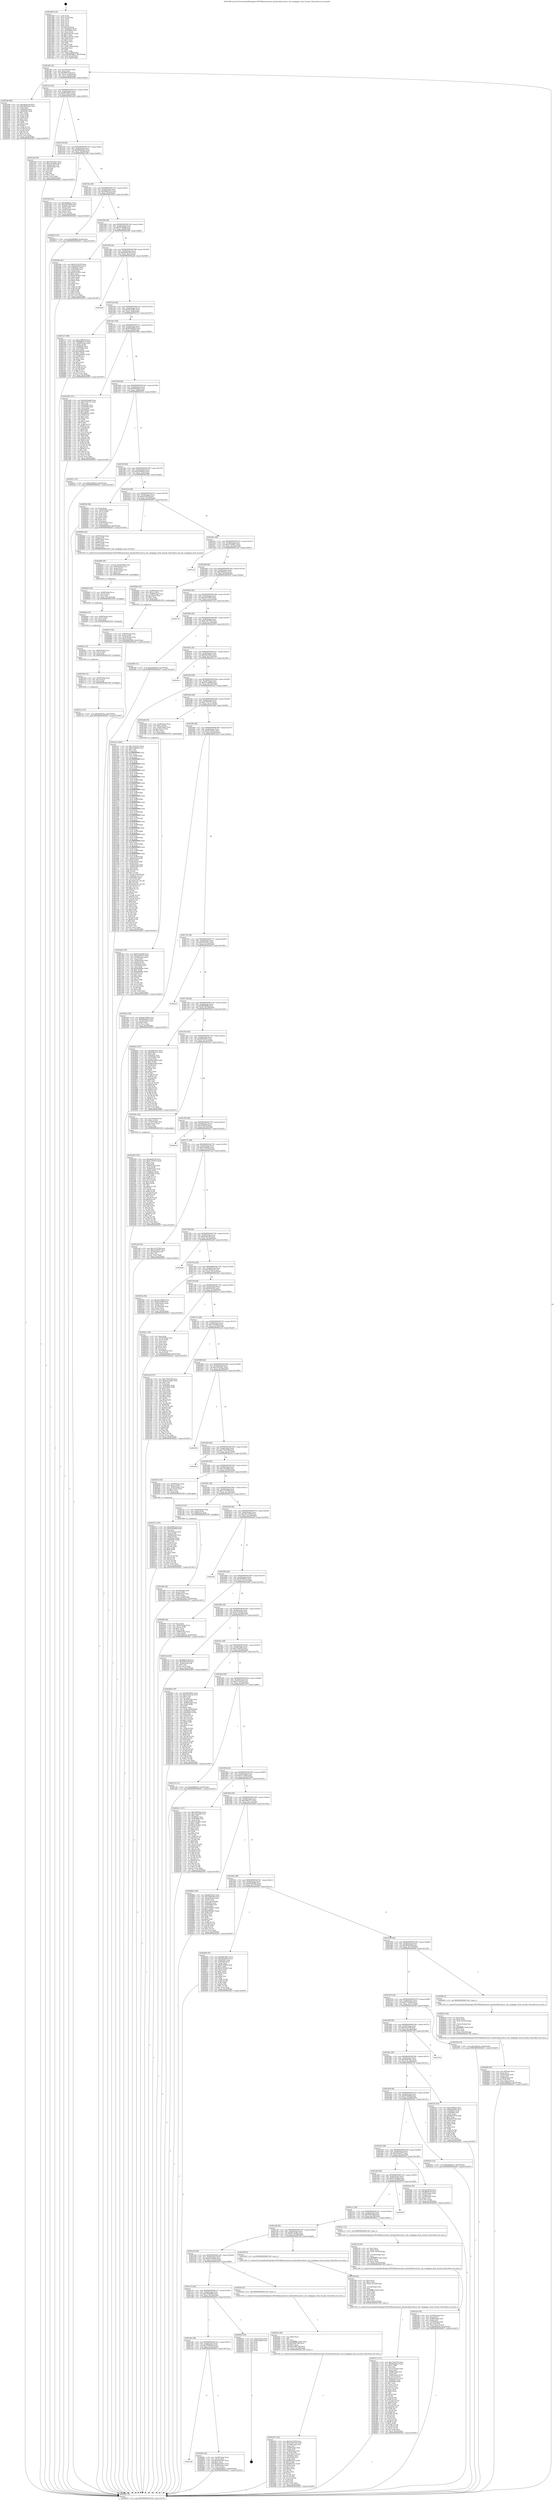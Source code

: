 digraph "0x401480" {
  label = "0x401480 (/mnt/c/Users/mathe/Desktop/tcc/POCII/binaries/extr_linuxfscifsfscache.h_cifs_readpages_from_fscache_Final-ollvm.out::main(0))"
  labelloc = "t"
  node[shape=record]

  Entry [label="",width=0.3,height=0.3,shape=circle,fillcolor=black,style=filled]
  "0x4014f4" [label="{
     0x4014f4 [32]\l
     | [instrs]\l
     &nbsp;&nbsp;0x4014f4 \<+6\>: mov -0xc0(%rbp),%eax\l
     &nbsp;&nbsp;0x4014fa \<+2\>: mov %eax,%ecx\l
     &nbsp;&nbsp;0x4014fc \<+6\>: sub $0x80810cbf,%ecx\l
     &nbsp;&nbsp;0x401502 \<+6\>: mov %eax,-0xd4(%rbp)\l
     &nbsp;&nbsp;0x401508 \<+6\>: mov %ecx,-0xd8(%rbp)\l
     &nbsp;&nbsp;0x40150e \<+6\>: je 0000000000402246 \<main+0xdc6\>\l
  }"]
  "0x402246" [label="{
     0x402246 [86]\l
     | [instrs]\l
     &nbsp;&nbsp;0x402246 \<+5\>: mov $0xefe83c39,%eax\l
     &nbsp;&nbsp;0x40224b \<+5\>: mov $0xd963b535,%ecx\l
     &nbsp;&nbsp;0x402250 \<+2\>: xor %edx,%edx\l
     &nbsp;&nbsp;0x402252 \<+7\>: mov 0x40505c,%esi\l
     &nbsp;&nbsp;0x402259 \<+7\>: mov 0x405060,%edi\l
     &nbsp;&nbsp;0x402260 \<+3\>: sub $0x1,%edx\l
     &nbsp;&nbsp;0x402263 \<+3\>: mov %esi,%r8d\l
     &nbsp;&nbsp;0x402266 \<+3\>: add %edx,%r8d\l
     &nbsp;&nbsp;0x402269 \<+4\>: imul %r8d,%esi\l
     &nbsp;&nbsp;0x40226d \<+3\>: and $0x1,%esi\l
     &nbsp;&nbsp;0x402270 \<+3\>: cmp $0x0,%esi\l
     &nbsp;&nbsp;0x402273 \<+4\>: sete %r9b\l
     &nbsp;&nbsp;0x402277 \<+3\>: cmp $0xa,%edi\l
     &nbsp;&nbsp;0x40227a \<+4\>: setl %r10b\l
     &nbsp;&nbsp;0x40227e \<+3\>: mov %r9b,%r11b\l
     &nbsp;&nbsp;0x402281 \<+3\>: and %r10b,%r11b\l
     &nbsp;&nbsp;0x402284 \<+3\>: xor %r10b,%r9b\l
     &nbsp;&nbsp;0x402287 \<+3\>: or %r9b,%r11b\l
     &nbsp;&nbsp;0x40228a \<+4\>: test $0x1,%r11b\l
     &nbsp;&nbsp;0x40228e \<+3\>: cmovne %ecx,%eax\l
     &nbsp;&nbsp;0x402291 \<+6\>: mov %eax,-0xc0(%rbp)\l
     &nbsp;&nbsp;0x402297 \<+5\>: jmp 0000000000402b57 \<main+0x16d7\>\l
  }"]
  "0x401514" [label="{
     0x401514 [28]\l
     | [instrs]\l
     &nbsp;&nbsp;0x401514 \<+5\>: jmp 0000000000401519 \<main+0x99\>\l
     &nbsp;&nbsp;0x401519 \<+6\>: mov -0xd4(%rbp),%eax\l
     &nbsp;&nbsp;0x40151f \<+5\>: sub $0x8943f8e7,%eax\l
     &nbsp;&nbsp;0x401524 \<+6\>: mov %eax,-0xdc(%rbp)\l
     &nbsp;&nbsp;0x40152a \<+6\>: je 0000000000401ab2 \<main+0x632\>\l
  }"]
  Exit [label="",width=0.3,height=0.3,shape=circle,fillcolor=black,style=filled,peripheries=2]
  "0x401ab2" [label="{
     0x401ab2 [53]\l
     | [instrs]\l
     &nbsp;&nbsp;0x401ab2 \<+5\>: mov $0x14e233a7,%eax\l
     &nbsp;&nbsp;0x401ab7 \<+5\>: mov $0xc01a4b84,%ecx\l
     &nbsp;&nbsp;0x401abc \<+6\>: mov -0xba(%rbp),%dl\l
     &nbsp;&nbsp;0x401ac2 \<+7\>: mov -0xb9(%rbp),%sil\l
     &nbsp;&nbsp;0x401ac9 \<+3\>: mov %dl,%dil\l
     &nbsp;&nbsp;0x401acc \<+3\>: and %sil,%dil\l
     &nbsp;&nbsp;0x401acf \<+3\>: xor %sil,%dl\l
     &nbsp;&nbsp;0x401ad2 \<+3\>: or %dl,%dil\l
     &nbsp;&nbsp;0x401ad5 \<+4\>: test $0x1,%dil\l
     &nbsp;&nbsp;0x401ad9 \<+3\>: cmovne %ecx,%eax\l
     &nbsp;&nbsp;0x401adc \<+6\>: mov %eax,-0xc0(%rbp)\l
     &nbsp;&nbsp;0x401ae2 \<+5\>: jmp 0000000000402b57 \<main+0x16d7\>\l
  }"]
  "0x401530" [label="{
     0x401530 [28]\l
     | [instrs]\l
     &nbsp;&nbsp;0x401530 \<+5\>: jmp 0000000000401535 \<main+0xb5\>\l
     &nbsp;&nbsp;0x401535 \<+6\>: mov -0xd4(%rbp),%eax\l
     &nbsp;&nbsp;0x40153b \<+5\>: sub $0x8d46b3b3,%eax\l
     &nbsp;&nbsp;0x401540 \<+6\>: mov %eax,-0xe0(%rbp)\l
     &nbsp;&nbsp;0x401546 \<+6\>: je 0000000000401e85 \<main+0xa05\>\l
  }"]
  "0x402b57" [label="{
     0x402b57 [5]\l
     | [instrs]\l
     &nbsp;&nbsp;0x402b57 \<+5\>: jmp 00000000004014f4 \<main+0x74\>\l
  }"]
  "0x401480" [label="{
     0x401480 [116]\l
     | [instrs]\l
     &nbsp;&nbsp;0x401480 \<+1\>: push %rbp\l
     &nbsp;&nbsp;0x401481 \<+3\>: mov %rsp,%rbp\l
     &nbsp;&nbsp;0x401484 \<+2\>: push %r15\l
     &nbsp;&nbsp;0x401486 \<+2\>: push %r14\l
     &nbsp;&nbsp;0x401488 \<+2\>: push %r13\l
     &nbsp;&nbsp;0x40148a \<+2\>: push %r12\l
     &nbsp;&nbsp;0x40148c \<+1\>: push %rbx\l
     &nbsp;&nbsp;0x40148d \<+7\>: sub $0x1c8,%rsp\l
     &nbsp;&nbsp;0x401494 \<+7\>: mov 0x40505c,%eax\l
     &nbsp;&nbsp;0x40149b \<+7\>: mov 0x405060,%ecx\l
     &nbsp;&nbsp;0x4014a2 \<+2\>: mov %eax,%edx\l
     &nbsp;&nbsp;0x4014a4 \<+6\>: sub $0xec36ccbc,%edx\l
     &nbsp;&nbsp;0x4014aa \<+3\>: sub $0x1,%edx\l
     &nbsp;&nbsp;0x4014ad \<+6\>: add $0xec36ccbc,%edx\l
     &nbsp;&nbsp;0x4014b3 \<+3\>: imul %edx,%eax\l
     &nbsp;&nbsp;0x4014b6 \<+3\>: and $0x1,%eax\l
     &nbsp;&nbsp;0x4014b9 \<+3\>: cmp $0x0,%eax\l
     &nbsp;&nbsp;0x4014bc \<+4\>: sete %r8b\l
     &nbsp;&nbsp;0x4014c0 \<+4\>: and $0x1,%r8b\l
     &nbsp;&nbsp;0x4014c4 \<+7\>: mov %r8b,-0xba(%rbp)\l
     &nbsp;&nbsp;0x4014cb \<+3\>: cmp $0xa,%ecx\l
     &nbsp;&nbsp;0x4014ce \<+4\>: setl %r8b\l
     &nbsp;&nbsp;0x4014d2 \<+4\>: and $0x1,%r8b\l
     &nbsp;&nbsp;0x4014d6 \<+7\>: mov %r8b,-0xb9(%rbp)\l
     &nbsp;&nbsp;0x4014dd \<+10\>: movl $0x8943f8e7,-0xc0(%rbp)\l
     &nbsp;&nbsp;0x4014e7 \<+6\>: mov %edi,-0xc4(%rbp)\l
     &nbsp;&nbsp;0x4014ed \<+7\>: mov %rsi,-0xd0(%rbp)\l
  }"]
  "0x40271a" [label="{
     0x40271a [15]\l
     | [instrs]\l
     &nbsp;&nbsp;0x40271a \<+10\>: movl $0x544874ac,-0xc0(%rbp)\l
     &nbsp;&nbsp;0x402724 \<+5\>: jmp 0000000000402b57 \<main+0x16d7\>\l
  }"]
  "0x401e85" [label="{
     0x401e85 [42]\l
     | [instrs]\l
     &nbsp;&nbsp;0x401e85 \<+5\>: mov $0xa9b8a0cc,%eax\l
     &nbsp;&nbsp;0x401e8a \<+5\>: mov $0x1297bf64,%ecx\l
     &nbsp;&nbsp;0x401e8f \<+7\>: mov -0x90(%rbp),%rdx\l
     &nbsp;&nbsp;0x401e96 \<+2\>: mov (%rdx),%esi\l
     &nbsp;&nbsp;0x401e98 \<+7\>: mov -0xa0(%rbp),%rdx\l
     &nbsp;&nbsp;0x401e9f \<+2\>: cmp (%rdx),%esi\l
     &nbsp;&nbsp;0x401ea1 \<+3\>: cmovl %ecx,%eax\l
     &nbsp;&nbsp;0x401ea4 \<+6\>: mov %eax,-0xc0(%rbp)\l
     &nbsp;&nbsp;0x401eaa \<+5\>: jmp 0000000000402b57 \<main+0x16d7\>\l
  }"]
  "0x40154c" [label="{
     0x40154c [28]\l
     | [instrs]\l
     &nbsp;&nbsp;0x40154c \<+5\>: jmp 0000000000401551 \<main+0xd1\>\l
     &nbsp;&nbsp;0x401551 \<+6\>: mov -0xd4(%rbp),%eax\l
     &nbsp;&nbsp;0x401557 \<+5\>: sub $0x8d863e1d,%eax\l
     &nbsp;&nbsp;0x40155c \<+6\>: mov %eax,-0xe4(%rbp)\l
     &nbsp;&nbsp;0x401562 \<+6\>: je 0000000000402814 \<main+0x1394\>\l
  }"]
  "0x40270b" [label="{
     0x40270b [15]\l
     | [instrs]\l
     &nbsp;&nbsp;0x40270b \<+4\>: mov -0x50(%rbp),%rcx\l
     &nbsp;&nbsp;0x40270f \<+3\>: mov (%rcx),%rcx\l
     &nbsp;&nbsp;0x402712 \<+3\>: mov %rcx,%rdi\l
     &nbsp;&nbsp;0x402715 \<+5\>: call 0000000000401030 \<free@plt\>\l
     | [calls]\l
     &nbsp;&nbsp;0x401030 \{1\} (unknown)\l
  }"]
  "0x402814" [label="{
     0x402814 [15]\l
     | [instrs]\l
     &nbsp;&nbsp;0x402814 \<+10\>: movl $0xd60f680f,-0xc0(%rbp)\l
     &nbsp;&nbsp;0x40281e \<+5\>: jmp 0000000000402b57 \<main+0x16d7\>\l
  }"]
  "0x401568" [label="{
     0x401568 [28]\l
     | [instrs]\l
     &nbsp;&nbsp;0x401568 \<+5\>: jmp 000000000040156d \<main+0xed\>\l
     &nbsp;&nbsp;0x40156d \<+6\>: mov -0xd4(%rbp),%eax\l
     &nbsp;&nbsp;0x401573 \<+5\>: sub $0x927feb8f,%eax\l
     &nbsp;&nbsp;0x401578 \<+6\>: mov %eax,-0xe8(%rbp)\l
     &nbsp;&nbsp;0x40157e \<+6\>: je 000000000040238e \<main+0xf0e\>\l
  }"]
  "0x4026fc" [label="{
     0x4026fc [15]\l
     | [instrs]\l
     &nbsp;&nbsp;0x4026fc \<+4\>: mov -0x68(%rbp),%rcx\l
     &nbsp;&nbsp;0x402700 \<+3\>: mov (%rcx),%rcx\l
     &nbsp;&nbsp;0x402703 \<+3\>: mov %rcx,%rdi\l
     &nbsp;&nbsp;0x402706 \<+5\>: call 0000000000401030 \<free@plt\>\l
     | [calls]\l
     &nbsp;&nbsp;0x401030 \{1\} (unknown)\l
  }"]
  "0x40238e" [label="{
     0x40238e [91]\l
     | [instrs]\l
     &nbsp;&nbsp;0x40238e \<+5\>: mov $0x25e13278,%eax\l
     &nbsp;&nbsp;0x402393 \<+5\>: mov $0x6ee5402d,%ecx\l
     &nbsp;&nbsp;0x402398 \<+7\>: mov 0x40505c,%edx\l
     &nbsp;&nbsp;0x40239f \<+7\>: mov 0x405060,%esi\l
     &nbsp;&nbsp;0x4023a6 \<+2\>: mov %edx,%edi\l
     &nbsp;&nbsp;0x4023a8 \<+6\>: add $0x874c0391,%edi\l
     &nbsp;&nbsp;0x4023ae \<+3\>: sub $0x1,%edi\l
     &nbsp;&nbsp;0x4023b1 \<+6\>: sub $0x874c0391,%edi\l
     &nbsp;&nbsp;0x4023b7 \<+3\>: imul %edi,%edx\l
     &nbsp;&nbsp;0x4023ba \<+3\>: and $0x1,%edx\l
     &nbsp;&nbsp;0x4023bd \<+3\>: cmp $0x0,%edx\l
     &nbsp;&nbsp;0x4023c0 \<+4\>: sete %r8b\l
     &nbsp;&nbsp;0x4023c4 \<+3\>: cmp $0xa,%esi\l
     &nbsp;&nbsp;0x4023c7 \<+4\>: setl %r9b\l
     &nbsp;&nbsp;0x4023cb \<+3\>: mov %r8b,%r10b\l
     &nbsp;&nbsp;0x4023ce \<+3\>: and %r9b,%r10b\l
     &nbsp;&nbsp;0x4023d1 \<+3\>: xor %r9b,%r8b\l
     &nbsp;&nbsp;0x4023d4 \<+3\>: or %r8b,%r10b\l
     &nbsp;&nbsp;0x4023d7 \<+4\>: test $0x1,%r10b\l
     &nbsp;&nbsp;0x4023db \<+3\>: cmovne %ecx,%eax\l
     &nbsp;&nbsp;0x4023de \<+6\>: mov %eax,-0xc0(%rbp)\l
     &nbsp;&nbsp;0x4023e4 \<+5\>: jmp 0000000000402b57 \<main+0x16d7\>\l
  }"]
  "0x401584" [label="{
     0x401584 [28]\l
     | [instrs]\l
     &nbsp;&nbsp;0x401584 \<+5\>: jmp 0000000000401589 \<main+0x109\>\l
     &nbsp;&nbsp;0x401589 \<+6\>: mov -0xd4(%rbp),%eax\l
     &nbsp;&nbsp;0x40158f \<+5\>: sub $0x929923e5,%eax\l
     &nbsp;&nbsp;0x401594 \<+6\>: mov %eax,-0xec(%rbp)\l
     &nbsp;&nbsp;0x40159a \<+6\>: je 0000000000402ae6 \<main+0x1666\>\l
  }"]
  "0x4026ed" [label="{
     0x4026ed [15]\l
     | [instrs]\l
     &nbsp;&nbsp;0x4026ed \<+4\>: mov -0x80(%rbp),%rcx\l
     &nbsp;&nbsp;0x4026f1 \<+3\>: mov (%rcx),%rcx\l
     &nbsp;&nbsp;0x4026f4 \<+3\>: mov %rcx,%rdi\l
     &nbsp;&nbsp;0x4026f7 \<+5\>: call 0000000000401030 \<free@plt\>\l
     | [calls]\l
     &nbsp;&nbsp;0x401030 \{1\} (unknown)\l
  }"]
  "0x402ae6" [label="{
     0x402ae6\l
  }", style=dashed]
  "0x4015a0" [label="{
     0x4015a0 [28]\l
     | [instrs]\l
     &nbsp;&nbsp;0x4015a0 \<+5\>: jmp 00000000004015a5 \<main+0x125\>\l
     &nbsp;&nbsp;0x4015a5 \<+6\>: mov -0xd4(%rbp),%eax\l
     &nbsp;&nbsp;0x4015ab \<+5\>: sub $0x95cbf56e,%eax\l
     &nbsp;&nbsp;0x4015b0 \<+6\>: mov %eax,-0xf0(%rbp)\l
     &nbsp;&nbsp;0x4015b6 \<+6\>: je 00000000004027a7 \<main+0x1327\>\l
  }"]
  "0x4026d5" [label="{
     0x4026d5 [24]\l
     | [instrs]\l
     &nbsp;&nbsp;0x4026d5 \<+7\>: mov -0x98(%rbp),%rcx\l
     &nbsp;&nbsp;0x4026dc \<+3\>: mov (%rcx),%rcx\l
     &nbsp;&nbsp;0x4026df \<+3\>: mov %rcx,%rdi\l
     &nbsp;&nbsp;0x4026e2 \<+6\>: mov %eax,-0x1c4(%rbp)\l
     &nbsp;&nbsp;0x4026e8 \<+5\>: call 0000000000401030 \<free@plt\>\l
     | [calls]\l
     &nbsp;&nbsp;0x401030 \{1\} (unknown)\l
  }"]
  "0x4027a7" [label="{
     0x4027a7 [109]\l
     | [instrs]\l
     &nbsp;&nbsp;0x4027a7 \<+5\>: mov $0xe1ff5b24,%eax\l
     &nbsp;&nbsp;0x4027ac \<+5\>: mov $0x8d863e1d,%ecx\l
     &nbsp;&nbsp;0x4027b1 \<+7\>: mov -0xb8(%rbp),%rdx\l
     &nbsp;&nbsp;0x4027b8 \<+6\>: movl $0x0,(%rdx)\l
     &nbsp;&nbsp;0x4027be \<+7\>: mov 0x40505c,%esi\l
     &nbsp;&nbsp;0x4027c5 \<+7\>: mov 0x405060,%edi\l
     &nbsp;&nbsp;0x4027cc \<+3\>: mov %esi,%r8d\l
     &nbsp;&nbsp;0x4027cf \<+7\>: add $0xcb48d16,%r8d\l
     &nbsp;&nbsp;0x4027d6 \<+4\>: sub $0x1,%r8d\l
     &nbsp;&nbsp;0x4027da \<+7\>: sub $0xcb48d16,%r8d\l
     &nbsp;&nbsp;0x4027e1 \<+4\>: imul %r8d,%esi\l
     &nbsp;&nbsp;0x4027e5 \<+3\>: and $0x1,%esi\l
     &nbsp;&nbsp;0x4027e8 \<+3\>: cmp $0x0,%esi\l
     &nbsp;&nbsp;0x4027eb \<+4\>: sete %r9b\l
     &nbsp;&nbsp;0x4027ef \<+3\>: cmp $0xa,%edi\l
     &nbsp;&nbsp;0x4027f2 \<+4\>: setl %r10b\l
     &nbsp;&nbsp;0x4027f6 \<+3\>: mov %r9b,%r11b\l
     &nbsp;&nbsp;0x4027f9 \<+3\>: and %r10b,%r11b\l
     &nbsp;&nbsp;0x4027fc \<+3\>: xor %r10b,%r9b\l
     &nbsp;&nbsp;0x4027ff \<+3\>: or %r9b,%r11b\l
     &nbsp;&nbsp;0x402802 \<+4\>: test $0x1,%r11b\l
     &nbsp;&nbsp;0x402806 \<+3\>: cmovne %ecx,%eax\l
     &nbsp;&nbsp;0x402809 \<+6\>: mov %eax,-0xc0(%rbp)\l
     &nbsp;&nbsp;0x40280f \<+5\>: jmp 0000000000402b57 \<main+0x16d7\>\l
  }"]
  "0x4015bc" [label="{
     0x4015bc [28]\l
     | [instrs]\l
     &nbsp;&nbsp;0x4015bc \<+5\>: jmp 00000000004015c1 \<main+0x141\>\l
     &nbsp;&nbsp;0x4015c1 \<+6\>: mov -0xd4(%rbp),%eax\l
     &nbsp;&nbsp;0x4015c7 \<+5\>: sub $0x9692865b,%eax\l
     &nbsp;&nbsp;0x4015cc \<+6\>: mov %eax,-0xf4(%rbp)\l
     &nbsp;&nbsp;0x4015d2 \<+6\>: je 0000000000401d48 \<main+0x8c8\>\l
  }"]
  "0x4026b8" [label="{
     0x4026b8 [29]\l
     | [instrs]\l
     &nbsp;&nbsp;0x4026b8 \<+10\>: movabs $0x4030b6,%rdi\l
     &nbsp;&nbsp;0x4026c2 \<+4\>: mov -0x40(%rbp),%rcx\l
     &nbsp;&nbsp;0x4026c6 \<+2\>: mov %eax,(%rcx)\l
     &nbsp;&nbsp;0x4026c8 \<+4\>: mov -0x40(%rbp),%rcx\l
     &nbsp;&nbsp;0x4026cc \<+2\>: mov (%rcx),%esi\l
     &nbsp;&nbsp;0x4026ce \<+2\>: mov $0x0,%al\l
     &nbsp;&nbsp;0x4026d0 \<+5\>: call 0000000000401040 \<printf@plt\>\l
     | [calls]\l
     &nbsp;&nbsp;0x401040 \{1\} (unknown)\l
  }"]
  "0x401d48" [label="{
     0x401d48 [147]\l
     | [instrs]\l
     &nbsp;&nbsp;0x401d48 \<+5\>: mov $0x6222adb9,%eax\l
     &nbsp;&nbsp;0x401d4d \<+5\>: mov $0xc2701731,%ecx\l
     &nbsp;&nbsp;0x401d52 \<+2\>: mov $0x1,%dl\l
     &nbsp;&nbsp;0x401d54 \<+7\>: mov 0x40505c,%esi\l
     &nbsp;&nbsp;0x401d5b \<+7\>: mov 0x405060,%edi\l
     &nbsp;&nbsp;0x401d62 \<+3\>: mov %esi,%r8d\l
     &nbsp;&nbsp;0x401d65 \<+7\>: add $0x2f864ac,%r8d\l
     &nbsp;&nbsp;0x401d6c \<+4\>: sub $0x1,%r8d\l
     &nbsp;&nbsp;0x401d70 \<+7\>: sub $0x2f864ac,%r8d\l
     &nbsp;&nbsp;0x401d77 \<+4\>: imul %r8d,%esi\l
     &nbsp;&nbsp;0x401d7b \<+3\>: and $0x1,%esi\l
     &nbsp;&nbsp;0x401d7e \<+3\>: cmp $0x0,%esi\l
     &nbsp;&nbsp;0x401d81 \<+4\>: sete %r9b\l
     &nbsp;&nbsp;0x401d85 \<+3\>: cmp $0xa,%edi\l
     &nbsp;&nbsp;0x401d88 \<+4\>: setl %r10b\l
     &nbsp;&nbsp;0x401d8c \<+3\>: mov %r9b,%r11b\l
     &nbsp;&nbsp;0x401d8f \<+4\>: xor $0xff,%r11b\l
     &nbsp;&nbsp;0x401d93 \<+3\>: mov %r10b,%bl\l
     &nbsp;&nbsp;0x401d96 \<+3\>: xor $0xff,%bl\l
     &nbsp;&nbsp;0x401d99 \<+3\>: xor $0x1,%dl\l
     &nbsp;&nbsp;0x401d9c \<+3\>: mov %r11b,%r14b\l
     &nbsp;&nbsp;0x401d9f \<+4\>: and $0xff,%r14b\l
     &nbsp;&nbsp;0x401da3 \<+3\>: and %dl,%r9b\l
     &nbsp;&nbsp;0x401da6 \<+3\>: mov %bl,%r15b\l
     &nbsp;&nbsp;0x401da9 \<+4\>: and $0xff,%r15b\l
     &nbsp;&nbsp;0x401dad \<+3\>: and %dl,%r10b\l
     &nbsp;&nbsp;0x401db0 \<+3\>: or %r9b,%r14b\l
     &nbsp;&nbsp;0x401db3 \<+3\>: or %r10b,%r15b\l
     &nbsp;&nbsp;0x401db6 \<+3\>: xor %r15b,%r14b\l
     &nbsp;&nbsp;0x401db9 \<+3\>: or %bl,%r11b\l
     &nbsp;&nbsp;0x401dbc \<+4\>: xor $0xff,%r11b\l
     &nbsp;&nbsp;0x401dc0 \<+3\>: or $0x1,%dl\l
     &nbsp;&nbsp;0x401dc3 \<+3\>: and %dl,%r11b\l
     &nbsp;&nbsp;0x401dc6 \<+3\>: or %r11b,%r14b\l
     &nbsp;&nbsp;0x401dc9 \<+4\>: test $0x1,%r14b\l
     &nbsp;&nbsp;0x401dcd \<+3\>: cmovne %ecx,%eax\l
     &nbsp;&nbsp;0x401dd0 \<+6\>: mov %eax,-0xc0(%rbp)\l
     &nbsp;&nbsp;0x401dd6 \<+5\>: jmp 0000000000402b57 \<main+0x16d7\>\l
  }"]
  "0x4015d8" [label="{
     0x4015d8 [28]\l
     | [instrs]\l
     &nbsp;&nbsp;0x4015d8 \<+5\>: jmp 00000000004015dd \<main+0x15d\>\l
     &nbsp;&nbsp;0x4015dd \<+6\>: mov -0xd4(%rbp),%eax\l
     &nbsp;&nbsp;0x4015e3 \<+5\>: sub $0x99028fce,%eax\l
     &nbsp;&nbsp;0x4015e8 \<+6\>: mov %eax,-0xf8(%rbp)\l
     &nbsp;&nbsp;0x4015ee \<+6\>: je 000000000040201c \<main+0xb9c\>\l
  }"]
  "0x401aa8" [label="{
     0x401aa8\l
  }", style=dashed]
  "0x40201c" [label="{
     0x40201c [15]\l
     | [instrs]\l
     &nbsp;&nbsp;0x40201c \<+10\>: movl $0x9c2066a3,-0xc0(%rbp)\l
     &nbsp;&nbsp;0x402026 \<+5\>: jmp 0000000000402b57 \<main+0x16d7\>\l
  }"]
  "0x4015f4" [label="{
     0x4015f4 [28]\l
     | [instrs]\l
     &nbsp;&nbsp;0x4015f4 \<+5\>: jmp 00000000004015f9 \<main+0x179\>\l
     &nbsp;&nbsp;0x4015f9 \<+6\>: mov -0xd4(%rbp),%eax\l
     &nbsp;&nbsp;0x4015ff \<+5\>: sub $0x9c2066a3,%eax\l
     &nbsp;&nbsp;0x401604 \<+6\>: mov %eax,-0xfc(%rbp)\l
     &nbsp;&nbsp;0x40160a \<+6\>: je 000000000040202b \<main+0xbab\>\l
  }"]
  "0x40266a" [label="{
     0x40266a [42]\l
     | [instrs]\l
     &nbsp;&nbsp;0x40266a \<+4\>: mov -0x48(%rbp),%rax\l
     &nbsp;&nbsp;0x40266e \<+2\>: mov (%rax),%ecx\l
     &nbsp;&nbsp;0x402670 \<+6\>: sub $0xb01f3de7,%ecx\l
     &nbsp;&nbsp;0x402676 \<+3\>: add $0x1,%ecx\l
     &nbsp;&nbsp;0x402679 \<+6\>: add $0xb01f3de7,%ecx\l
     &nbsp;&nbsp;0x40267f \<+4\>: mov -0x48(%rbp),%rax\l
     &nbsp;&nbsp;0x402683 \<+2\>: mov %ecx,(%rax)\l
     &nbsp;&nbsp;0x402685 \<+10\>: movl $0x5bd4a077,-0xc0(%rbp)\l
     &nbsp;&nbsp;0x40268f \<+5\>: jmp 0000000000402b57 \<main+0x16d7\>\l
  }"]
  "0x40202b" [label="{
     0x40202b [48]\l
     | [instrs]\l
     &nbsp;&nbsp;0x40202b \<+2\>: xor %eax,%eax\l
     &nbsp;&nbsp;0x40202d \<+7\>: mov -0x90(%rbp),%rcx\l
     &nbsp;&nbsp;0x402034 \<+2\>: mov (%rcx),%edx\l
     &nbsp;&nbsp;0x402036 \<+2\>: mov %eax,%esi\l
     &nbsp;&nbsp;0x402038 \<+2\>: sub %edx,%esi\l
     &nbsp;&nbsp;0x40203a \<+2\>: mov %eax,%edx\l
     &nbsp;&nbsp;0x40203c \<+3\>: sub $0x1,%edx\l
     &nbsp;&nbsp;0x40203f \<+2\>: add %edx,%esi\l
     &nbsp;&nbsp;0x402041 \<+2\>: sub %esi,%eax\l
     &nbsp;&nbsp;0x402043 \<+7\>: mov -0x90(%rbp),%rcx\l
     &nbsp;&nbsp;0x40204a \<+2\>: mov %eax,(%rcx)\l
     &nbsp;&nbsp;0x40204c \<+10\>: movl $0x8d46b3b3,-0xc0(%rbp)\l
     &nbsp;&nbsp;0x402056 \<+5\>: jmp 0000000000402b57 \<main+0x16d7\>\l
  }"]
  "0x401610" [label="{
     0x401610 [28]\l
     | [instrs]\l
     &nbsp;&nbsp;0x401610 \<+5\>: jmp 0000000000401615 \<main+0x195\>\l
     &nbsp;&nbsp;0x401615 \<+6\>: mov -0xd4(%rbp),%eax\l
     &nbsp;&nbsp;0x40161b \<+5\>: sub $0xa019f7ef,%eax\l
     &nbsp;&nbsp;0x401620 \<+6\>: mov %eax,-0x100(%rbp)\l
     &nbsp;&nbsp;0x401626 \<+6\>: je 0000000000402694 \<main+0x1214\>\l
  }"]
  "0x401a8c" [label="{
     0x401a8c [28]\l
     | [instrs]\l
     &nbsp;&nbsp;0x401a8c \<+5\>: jmp 0000000000401a91 \<main+0x611\>\l
     &nbsp;&nbsp;0x401a91 \<+6\>: mov -0xd4(%rbp),%eax\l
     &nbsp;&nbsp;0x401a97 \<+5\>: sub $0x789f5de2,%eax\l
     &nbsp;&nbsp;0x401a9c \<+6\>: mov %eax,-0x1a4(%rbp)\l
     &nbsp;&nbsp;0x401aa2 \<+6\>: je 000000000040266a \<main+0x11ea\>\l
  }"]
  "0x402694" [label="{
     0x402694 [36]\l
     | [instrs]\l
     &nbsp;&nbsp;0x402694 \<+7\>: mov -0x98(%rbp),%rax\l
     &nbsp;&nbsp;0x40269b \<+3\>: mov (%rax),%rdi\l
     &nbsp;&nbsp;0x40269e \<+4\>: mov -0x80(%rbp),%rax\l
     &nbsp;&nbsp;0x4026a2 \<+3\>: mov (%rax),%rsi\l
     &nbsp;&nbsp;0x4026a5 \<+4\>: mov -0x68(%rbp),%rax\l
     &nbsp;&nbsp;0x4026a9 \<+3\>: mov (%rax),%rdx\l
     &nbsp;&nbsp;0x4026ac \<+4\>: mov -0x50(%rbp),%rax\l
     &nbsp;&nbsp;0x4026b0 \<+3\>: mov (%rax),%rcx\l
     &nbsp;&nbsp;0x4026b3 \<+5\>: call 0000000000401450 \<cifs_readpages_from_fscache\>\l
     | [calls]\l
     &nbsp;&nbsp;0x401450 \{1\} (/mnt/c/Users/mathe/Desktop/tcc/POCII/binaries/extr_linuxfscifsfscache.h_cifs_readpages_from_fscache_Final-ollvm.out::cifs_readpages_from_fscache)\l
  }"]
  "0x40162c" [label="{
     0x40162c [28]\l
     | [instrs]\l
     &nbsp;&nbsp;0x40162c \<+5\>: jmp 0000000000401631 \<main+0x1b1\>\l
     &nbsp;&nbsp;0x401631 \<+6\>: mov -0xd4(%rbp),%eax\l
     &nbsp;&nbsp;0x401637 \<+5\>: sub $0xa7530407,%eax\l
     &nbsp;&nbsp;0x40163c \<+6\>: mov %eax,-0x104(%rbp)\l
     &nbsp;&nbsp;0x401642 \<+6\>: je 0000000000401cd2 \<main+0x852\>\l
  }"]
  "0x402922" [label="{
     0x402922 [18]\l
     | [instrs]\l
     &nbsp;&nbsp;0x402922 \<+3\>: mov -0x2c(%rbp),%eax\l
     &nbsp;&nbsp;0x402925 \<+4\>: lea -0x28(%rbp),%rsp\l
     &nbsp;&nbsp;0x402929 \<+1\>: pop %rbx\l
     &nbsp;&nbsp;0x40292a \<+2\>: pop %r12\l
     &nbsp;&nbsp;0x40292c \<+2\>: pop %r13\l
     &nbsp;&nbsp;0x40292e \<+2\>: pop %r14\l
     &nbsp;&nbsp;0x402930 \<+2\>: pop %r15\l
     &nbsp;&nbsp;0x402932 \<+1\>: pop %rbp\l
     &nbsp;&nbsp;0x402933 \<+1\>: ret\l
  }"]
  "0x401cd2" [label="{
     0x401cd2\l
  }", style=dashed]
  "0x401648" [label="{
     0x401648 [28]\l
     | [instrs]\l
     &nbsp;&nbsp;0x401648 \<+5\>: jmp 000000000040164d \<main+0x1cd\>\l
     &nbsp;&nbsp;0x40164d \<+6\>: mov -0xd4(%rbp),%eax\l
     &nbsp;&nbsp;0x401653 \<+5\>: sub $0xa9b8a0cc,%eax\l
     &nbsp;&nbsp;0x401658 \<+6\>: mov %eax,-0x108(%rbp)\l
     &nbsp;&nbsp;0x40165e \<+6\>: je 000000000040205b \<main+0xbdb\>\l
  }"]
  "0x402640" [label="{
     0x402640 [42]\l
     | [instrs]\l
     &nbsp;&nbsp;0x402640 \<+6\>: mov -0x1c0(%rbp),%ecx\l
     &nbsp;&nbsp;0x402646 \<+3\>: imul %eax,%ecx\l
     &nbsp;&nbsp;0x402649 \<+4\>: mov -0x50(%rbp),%rdi\l
     &nbsp;&nbsp;0x40264d \<+3\>: mov (%rdi),%rdi\l
     &nbsp;&nbsp;0x402650 \<+4\>: mov -0x48(%rbp),%r8\l
     &nbsp;&nbsp;0x402654 \<+3\>: movslq (%r8),%r8\l
     &nbsp;&nbsp;0x402657 \<+4\>: mov %ecx,(%rdi,%r8,4)\l
     &nbsp;&nbsp;0x40265b \<+10\>: movl $0x789f5de2,-0xc0(%rbp)\l
     &nbsp;&nbsp;0x402665 \<+5\>: jmp 0000000000402b57 \<main+0x16d7\>\l
  }"]
  "0x40205b" [label="{
     0x40205b [35]\l
     | [instrs]\l
     &nbsp;&nbsp;0x40205b \<+7\>: mov -0x88(%rbp),%rax\l
     &nbsp;&nbsp;0x402062 \<+6\>: movl $0x1,(%rax)\l
     &nbsp;&nbsp;0x402068 \<+7\>: mov -0x88(%rbp),%rax\l
     &nbsp;&nbsp;0x40206f \<+3\>: movslq (%rax),%rax\l
     &nbsp;&nbsp;0x402072 \<+4\>: shl $0x2,%rax\l
     &nbsp;&nbsp;0x402076 \<+3\>: mov %rax,%rdi\l
     &nbsp;&nbsp;0x402079 \<+5\>: call 0000000000401050 \<malloc@plt\>\l
     | [calls]\l
     &nbsp;&nbsp;0x401050 \{1\} (unknown)\l
  }"]
  "0x401664" [label="{
     0x401664 [28]\l
     | [instrs]\l
     &nbsp;&nbsp;0x401664 \<+5\>: jmp 0000000000401669 \<main+0x1e9\>\l
     &nbsp;&nbsp;0x401669 \<+6\>: mov -0xd4(%rbp),%eax\l
     &nbsp;&nbsp;0x40166f \<+5\>: sub $0xa9e5785d,%eax\l
     &nbsp;&nbsp;0x401674 \<+6\>: mov %eax,-0x10c(%rbp)\l
     &nbsp;&nbsp;0x40167a \<+6\>: je 0000000000402729 \<main+0x12a9\>\l
  }"]
  "0x402614" [label="{
     0x402614 [44]\l
     | [instrs]\l
     &nbsp;&nbsp;0x402614 \<+2\>: xor %ecx,%ecx\l
     &nbsp;&nbsp;0x402616 \<+5\>: mov $0x2,%edx\l
     &nbsp;&nbsp;0x40261b \<+6\>: mov %edx,-0x1bc(%rbp)\l
     &nbsp;&nbsp;0x402621 \<+1\>: cltd\l
     &nbsp;&nbsp;0x402622 \<+6\>: mov -0x1bc(%rbp),%esi\l
     &nbsp;&nbsp;0x402628 \<+2\>: idiv %esi\l
     &nbsp;&nbsp;0x40262a \<+6\>: imul $0xfffffffe,%edx,%edx\l
     &nbsp;&nbsp;0x402630 \<+3\>: sub $0x1,%ecx\l
     &nbsp;&nbsp;0x402633 \<+2\>: sub %ecx,%edx\l
     &nbsp;&nbsp;0x402635 \<+6\>: mov %edx,-0x1c0(%rbp)\l
     &nbsp;&nbsp;0x40263b \<+5\>: call 0000000000401160 \<next_i\>\l
     | [calls]\l
     &nbsp;&nbsp;0x401160 \{1\} (/mnt/c/Users/mathe/Desktop/tcc/POCII/binaries/extr_linuxfscifsfscache.h_cifs_readpages_from_fscache_Final-ollvm.out::next_i)\l
  }"]
  "0x402729" [label="{
     0x402729\l
  }", style=dashed]
  "0x401680" [label="{
     0x401680 [28]\l
     | [instrs]\l
     &nbsp;&nbsp;0x401680 \<+5\>: jmp 0000000000401685 \<main+0x205\>\l
     &nbsp;&nbsp;0x401685 \<+6\>: mov -0xd4(%rbp),%eax\l
     &nbsp;&nbsp;0x40168b \<+5\>: sub $0xb1467769,%eax\l
     &nbsp;&nbsp;0x401690 \<+6\>: mov %eax,-0x110(%rbp)\l
     &nbsp;&nbsp;0x401696 \<+6\>: je 0000000000402490 \<main+0x1010\>\l
  }"]
  "0x402571" [label="{
     0x402571 [107]\l
     | [instrs]\l
     &nbsp;&nbsp;0x402571 \<+5\>: mov $0x929923e5,%ecx\l
     &nbsp;&nbsp;0x402576 \<+5\>: mov $0x5593d85f,%edx\l
     &nbsp;&nbsp;0x40257b \<+2\>: xor %esi,%esi\l
     &nbsp;&nbsp;0x40257d \<+4\>: mov -0x50(%rbp),%rdi\l
     &nbsp;&nbsp;0x402581 \<+3\>: mov %rax,(%rdi)\l
     &nbsp;&nbsp;0x402584 \<+4\>: mov -0x48(%rbp),%rax\l
     &nbsp;&nbsp;0x402588 \<+6\>: movl $0x0,(%rax)\l
     &nbsp;&nbsp;0x40258e \<+8\>: mov 0x40505c,%r8d\l
     &nbsp;&nbsp;0x402596 \<+8\>: mov 0x405060,%r9d\l
     &nbsp;&nbsp;0x40259e \<+3\>: sub $0x1,%esi\l
     &nbsp;&nbsp;0x4025a1 \<+3\>: mov %r8d,%r10d\l
     &nbsp;&nbsp;0x4025a4 \<+3\>: add %esi,%r10d\l
     &nbsp;&nbsp;0x4025a7 \<+4\>: imul %r10d,%r8d\l
     &nbsp;&nbsp;0x4025ab \<+4\>: and $0x1,%r8d\l
     &nbsp;&nbsp;0x4025af \<+4\>: cmp $0x0,%r8d\l
     &nbsp;&nbsp;0x4025b3 \<+4\>: sete %r11b\l
     &nbsp;&nbsp;0x4025b7 \<+4\>: cmp $0xa,%r9d\l
     &nbsp;&nbsp;0x4025bb \<+3\>: setl %bl\l
     &nbsp;&nbsp;0x4025be \<+3\>: mov %r11b,%r14b\l
     &nbsp;&nbsp;0x4025c1 \<+3\>: and %bl,%r14b\l
     &nbsp;&nbsp;0x4025c4 \<+3\>: xor %bl,%r11b\l
     &nbsp;&nbsp;0x4025c7 \<+3\>: or %r11b,%r14b\l
     &nbsp;&nbsp;0x4025ca \<+4\>: test $0x1,%r14b\l
     &nbsp;&nbsp;0x4025ce \<+3\>: cmovne %edx,%ecx\l
     &nbsp;&nbsp;0x4025d1 \<+6\>: mov %ecx,-0xc0(%rbp)\l
     &nbsp;&nbsp;0x4025d7 \<+5\>: jmp 0000000000402b57 \<main+0x16d7\>\l
  }"]
  "0x402490" [label="{
     0x402490 [15]\l
     | [instrs]\l
     &nbsp;&nbsp;0x402490 \<+10\>: movl $0x283009cd,-0xc0(%rbp)\l
     &nbsp;&nbsp;0x40249a \<+5\>: jmp 0000000000402b57 \<main+0x16d7\>\l
  }"]
  "0x40169c" [label="{
     0x40169c [28]\l
     | [instrs]\l
     &nbsp;&nbsp;0x40169c \<+5\>: jmp 00000000004016a1 \<main+0x221\>\l
     &nbsp;&nbsp;0x4016a1 \<+6\>: mov -0xd4(%rbp),%eax\l
     &nbsp;&nbsp;0x4016a7 \<+5\>: sub $0xb46199a1,%eax\l
     &nbsp;&nbsp;0x4016ac \<+6\>: mov %eax,-0x114(%rbp)\l
     &nbsp;&nbsp;0x4016b2 \<+6\>: je 0000000000402a1e \<main+0x159e\>\l
  }"]
  "0x402416" [label="{
     0x402416 [122]\l
     | [instrs]\l
     &nbsp;&nbsp;0x402416 \<+5\>: mov $0x25e13278,%ecx\l
     &nbsp;&nbsp;0x40241b \<+5\>: mov $0xb1467769,%edx\l
     &nbsp;&nbsp;0x402420 \<+6\>: mov -0x1b8(%rbp),%esi\l
     &nbsp;&nbsp;0x402426 \<+3\>: imul %eax,%esi\l
     &nbsp;&nbsp;0x402429 \<+4\>: mov -0x68(%rbp),%rdi\l
     &nbsp;&nbsp;0x40242d \<+3\>: mov (%rdi),%rdi\l
     &nbsp;&nbsp;0x402430 \<+4\>: mov -0x60(%rbp),%r8\l
     &nbsp;&nbsp;0x402434 \<+3\>: movslq (%r8),%r8\l
     &nbsp;&nbsp;0x402437 \<+4\>: mov %esi,(%rdi,%r8,4)\l
     &nbsp;&nbsp;0x40243b \<+7\>: mov 0x40505c,%eax\l
     &nbsp;&nbsp;0x402442 \<+7\>: mov 0x405060,%esi\l
     &nbsp;&nbsp;0x402449 \<+3\>: mov %eax,%r9d\l
     &nbsp;&nbsp;0x40244c \<+7\>: add $0xff6165c2,%r9d\l
     &nbsp;&nbsp;0x402453 \<+4\>: sub $0x1,%r9d\l
     &nbsp;&nbsp;0x402457 \<+7\>: sub $0xff6165c2,%r9d\l
     &nbsp;&nbsp;0x40245e \<+4\>: imul %r9d,%eax\l
     &nbsp;&nbsp;0x402462 \<+3\>: and $0x1,%eax\l
     &nbsp;&nbsp;0x402465 \<+3\>: cmp $0x0,%eax\l
     &nbsp;&nbsp;0x402468 \<+4\>: sete %r10b\l
     &nbsp;&nbsp;0x40246c \<+3\>: cmp $0xa,%esi\l
     &nbsp;&nbsp;0x40246f \<+4\>: setl %r11b\l
     &nbsp;&nbsp;0x402473 \<+3\>: mov %r10b,%bl\l
     &nbsp;&nbsp;0x402476 \<+3\>: and %r11b,%bl\l
     &nbsp;&nbsp;0x402479 \<+3\>: xor %r11b,%r10b\l
     &nbsp;&nbsp;0x40247c \<+3\>: or %r10b,%bl\l
     &nbsp;&nbsp;0x40247f \<+3\>: test $0x1,%bl\l
     &nbsp;&nbsp;0x402482 \<+3\>: cmovne %edx,%ecx\l
     &nbsp;&nbsp;0x402485 \<+6\>: mov %ecx,-0xc0(%rbp)\l
     &nbsp;&nbsp;0x40248b \<+5\>: jmp 0000000000402b57 \<main+0x16d7\>\l
  }"]
  "0x402a1e" [label="{
     0x402a1e\l
  }", style=dashed]
  "0x4016b8" [label="{
     0x4016b8 [28]\l
     | [instrs]\l
     &nbsp;&nbsp;0x4016b8 \<+5\>: jmp 00000000004016bd \<main+0x23d\>\l
     &nbsp;&nbsp;0x4016bd \<+6\>: mov -0xd4(%rbp),%eax\l
     &nbsp;&nbsp;0x4016c3 \<+5\>: sub $0xc01a4b84,%eax\l
     &nbsp;&nbsp;0x4016c8 \<+6\>: mov %eax,-0x118(%rbp)\l
     &nbsp;&nbsp;0x4016ce \<+6\>: je 0000000000401ae7 \<main+0x667\>\l
  }"]
  "0x4023ee" [label="{
     0x4023ee [40]\l
     | [instrs]\l
     &nbsp;&nbsp;0x4023ee \<+5\>: mov $0x2,%ecx\l
     &nbsp;&nbsp;0x4023f3 \<+1\>: cltd\l
     &nbsp;&nbsp;0x4023f4 \<+2\>: idiv %ecx\l
     &nbsp;&nbsp;0x4023f6 \<+6\>: imul $0xfffffffe,%edx,%ecx\l
     &nbsp;&nbsp;0x4023fc \<+6\>: sub $0x23b873d0,%ecx\l
     &nbsp;&nbsp;0x402402 \<+3\>: add $0x1,%ecx\l
     &nbsp;&nbsp;0x402405 \<+6\>: add $0x23b873d0,%ecx\l
     &nbsp;&nbsp;0x40240b \<+6\>: mov %ecx,-0x1b8(%rbp)\l
     &nbsp;&nbsp;0x402411 \<+5\>: call 0000000000401160 \<next_i\>\l
     | [calls]\l
     &nbsp;&nbsp;0x401160 \{1\} (/mnt/c/Users/mathe/Desktop/tcc/POCII/binaries/extr_linuxfscifsfscache.h_cifs_readpages_from_fscache_Final-ollvm.out::next_i)\l
  }"]
  "0x401ae7" [label="{
     0x401ae7 [461]\l
     | [instrs]\l
     &nbsp;&nbsp;0x401ae7 \<+5\>: mov $0x14e233a7,%eax\l
     &nbsp;&nbsp;0x401aec \<+5\>: mov $0xecb3fdd2,%ecx\l
     &nbsp;&nbsp;0x401af1 \<+2\>: mov $0x1,%dl\l
     &nbsp;&nbsp;0x401af3 \<+3\>: mov %rsp,%rsi\l
     &nbsp;&nbsp;0x401af6 \<+4\>: add $0xfffffffffffffff0,%rsi\l
     &nbsp;&nbsp;0x401afa \<+3\>: mov %rsi,%rsp\l
     &nbsp;&nbsp;0x401afd \<+7\>: mov %rsi,-0xb8(%rbp)\l
     &nbsp;&nbsp;0x401b04 \<+3\>: mov %rsp,%rsi\l
     &nbsp;&nbsp;0x401b07 \<+4\>: add $0xfffffffffffffff0,%rsi\l
     &nbsp;&nbsp;0x401b0b \<+3\>: mov %rsi,%rsp\l
     &nbsp;&nbsp;0x401b0e \<+3\>: mov %rsp,%rdi\l
     &nbsp;&nbsp;0x401b11 \<+4\>: add $0xfffffffffffffff0,%rdi\l
     &nbsp;&nbsp;0x401b15 \<+3\>: mov %rdi,%rsp\l
     &nbsp;&nbsp;0x401b18 \<+7\>: mov %rdi,-0xb0(%rbp)\l
     &nbsp;&nbsp;0x401b1f \<+3\>: mov %rsp,%rdi\l
     &nbsp;&nbsp;0x401b22 \<+4\>: add $0xfffffffffffffff0,%rdi\l
     &nbsp;&nbsp;0x401b26 \<+3\>: mov %rdi,%rsp\l
     &nbsp;&nbsp;0x401b29 \<+7\>: mov %rdi,-0xa8(%rbp)\l
     &nbsp;&nbsp;0x401b30 \<+3\>: mov %rsp,%rdi\l
     &nbsp;&nbsp;0x401b33 \<+4\>: add $0xfffffffffffffff0,%rdi\l
     &nbsp;&nbsp;0x401b37 \<+3\>: mov %rdi,%rsp\l
     &nbsp;&nbsp;0x401b3a \<+7\>: mov %rdi,-0xa0(%rbp)\l
     &nbsp;&nbsp;0x401b41 \<+3\>: mov %rsp,%rdi\l
     &nbsp;&nbsp;0x401b44 \<+4\>: add $0xfffffffffffffff0,%rdi\l
     &nbsp;&nbsp;0x401b48 \<+3\>: mov %rdi,%rsp\l
     &nbsp;&nbsp;0x401b4b \<+7\>: mov %rdi,-0x98(%rbp)\l
     &nbsp;&nbsp;0x401b52 \<+3\>: mov %rsp,%rdi\l
     &nbsp;&nbsp;0x401b55 \<+4\>: add $0xfffffffffffffff0,%rdi\l
     &nbsp;&nbsp;0x401b59 \<+3\>: mov %rdi,%rsp\l
     &nbsp;&nbsp;0x401b5c \<+7\>: mov %rdi,-0x90(%rbp)\l
     &nbsp;&nbsp;0x401b63 \<+3\>: mov %rsp,%rdi\l
     &nbsp;&nbsp;0x401b66 \<+4\>: add $0xfffffffffffffff0,%rdi\l
     &nbsp;&nbsp;0x401b6a \<+3\>: mov %rdi,%rsp\l
     &nbsp;&nbsp;0x401b6d \<+7\>: mov %rdi,-0x88(%rbp)\l
     &nbsp;&nbsp;0x401b74 \<+3\>: mov %rsp,%rdi\l
     &nbsp;&nbsp;0x401b77 \<+4\>: add $0xfffffffffffffff0,%rdi\l
     &nbsp;&nbsp;0x401b7b \<+3\>: mov %rdi,%rsp\l
     &nbsp;&nbsp;0x401b7e \<+4\>: mov %rdi,-0x80(%rbp)\l
     &nbsp;&nbsp;0x401b82 \<+3\>: mov %rsp,%rdi\l
     &nbsp;&nbsp;0x401b85 \<+4\>: add $0xfffffffffffffff0,%rdi\l
     &nbsp;&nbsp;0x401b89 \<+3\>: mov %rdi,%rsp\l
     &nbsp;&nbsp;0x401b8c \<+4\>: mov %rdi,-0x78(%rbp)\l
     &nbsp;&nbsp;0x401b90 \<+3\>: mov %rsp,%rdi\l
     &nbsp;&nbsp;0x401b93 \<+4\>: add $0xfffffffffffffff0,%rdi\l
     &nbsp;&nbsp;0x401b97 \<+3\>: mov %rdi,%rsp\l
     &nbsp;&nbsp;0x401b9a \<+4\>: mov %rdi,-0x70(%rbp)\l
     &nbsp;&nbsp;0x401b9e \<+3\>: mov %rsp,%rdi\l
     &nbsp;&nbsp;0x401ba1 \<+4\>: add $0xfffffffffffffff0,%rdi\l
     &nbsp;&nbsp;0x401ba5 \<+3\>: mov %rdi,%rsp\l
     &nbsp;&nbsp;0x401ba8 \<+4\>: mov %rdi,-0x68(%rbp)\l
     &nbsp;&nbsp;0x401bac \<+3\>: mov %rsp,%rdi\l
     &nbsp;&nbsp;0x401baf \<+4\>: add $0xfffffffffffffff0,%rdi\l
     &nbsp;&nbsp;0x401bb3 \<+3\>: mov %rdi,%rsp\l
     &nbsp;&nbsp;0x401bb6 \<+4\>: mov %rdi,-0x60(%rbp)\l
     &nbsp;&nbsp;0x401bba \<+3\>: mov %rsp,%rdi\l
     &nbsp;&nbsp;0x401bbd \<+4\>: add $0xfffffffffffffff0,%rdi\l
     &nbsp;&nbsp;0x401bc1 \<+3\>: mov %rdi,%rsp\l
     &nbsp;&nbsp;0x401bc4 \<+4\>: mov %rdi,-0x58(%rbp)\l
     &nbsp;&nbsp;0x401bc8 \<+3\>: mov %rsp,%rdi\l
     &nbsp;&nbsp;0x401bcb \<+4\>: add $0xfffffffffffffff0,%rdi\l
     &nbsp;&nbsp;0x401bcf \<+3\>: mov %rdi,%rsp\l
     &nbsp;&nbsp;0x401bd2 \<+4\>: mov %rdi,-0x50(%rbp)\l
     &nbsp;&nbsp;0x401bd6 \<+3\>: mov %rsp,%rdi\l
     &nbsp;&nbsp;0x401bd9 \<+4\>: add $0xfffffffffffffff0,%rdi\l
     &nbsp;&nbsp;0x401bdd \<+3\>: mov %rdi,%rsp\l
     &nbsp;&nbsp;0x401be0 \<+4\>: mov %rdi,-0x48(%rbp)\l
     &nbsp;&nbsp;0x401be4 \<+3\>: mov %rsp,%rdi\l
     &nbsp;&nbsp;0x401be7 \<+4\>: add $0xfffffffffffffff0,%rdi\l
     &nbsp;&nbsp;0x401beb \<+3\>: mov %rdi,%rsp\l
     &nbsp;&nbsp;0x401bee \<+4\>: mov %rdi,-0x40(%rbp)\l
     &nbsp;&nbsp;0x401bf2 \<+7\>: mov -0xb8(%rbp),%rdi\l
     &nbsp;&nbsp;0x401bf9 \<+6\>: movl $0x0,(%rdi)\l
     &nbsp;&nbsp;0x401bff \<+7\>: mov -0xc4(%rbp),%r8d\l
     &nbsp;&nbsp;0x401c06 \<+3\>: mov %r8d,(%rsi)\l
     &nbsp;&nbsp;0x401c09 \<+7\>: mov -0xb0(%rbp),%rdi\l
     &nbsp;&nbsp;0x401c10 \<+7\>: mov -0xd0(%rbp),%r9\l
     &nbsp;&nbsp;0x401c17 \<+3\>: mov %r9,(%rdi)\l
     &nbsp;&nbsp;0x401c1a \<+3\>: cmpl $0x2,(%rsi)\l
     &nbsp;&nbsp;0x401c1d \<+4\>: setne %r10b\l
     &nbsp;&nbsp;0x401c21 \<+4\>: and $0x1,%r10b\l
     &nbsp;&nbsp;0x401c25 \<+4\>: mov %r10b,-0x35(%rbp)\l
     &nbsp;&nbsp;0x401c29 \<+8\>: mov 0x40505c,%r11d\l
     &nbsp;&nbsp;0x401c31 \<+7\>: mov 0x405060,%ebx\l
     &nbsp;&nbsp;0x401c38 \<+3\>: mov %r11d,%r14d\l
     &nbsp;&nbsp;0x401c3b \<+7\>: sub $0x25eb141c,%r14d\l
     &nbsp;&nbsp;0x401c42 \<+4\>: sub $0x1,%r14d\l
     &nbsp;&nbsp;0x401c46 \<+7\>: add $0x25eb141c,%r14d\l
     &nbsp;&nbsp;0x401c4d \<+4\>: imul %r14d,%r11d\l
     &nbsp;&nbsp;0x401c51 \<+4\>: and $0x1,%r11d\l
     &nbsp;&nbsp;0x401c55 \<+4\>: cmp $0x0,%r11d\l
     &nbsp;&nbsp;0x401c59 \<+4\>: sete %r10b\l
     &nbsp;&nbsp;0x401c5d \<+3\>: cmp $0xa,%ebx\l
     &nbsp;&nbsp;0x401c60 \<+4\>: setl %r15b\l
     &nbsp;&nbsp;0x401c64 \<+3\>: mov %r10b,%r12b\l
     &nbsp;&nbsp;0x401c67 \<+4\>: xor $0xff,%r12b\l
     &nbsp;&nbsp;0x401c6b \<+3\>: mov %r15b,%r13b\l
     &nbsp;&nbsp;0x401c6e \<+4\>: xor $0xff,%r13b\l
     &nbsp;&nbsp;0x401c72 \<+3\>: xor $0x0,%dl\l
     &nbsp;&nbsp;0x401c75 \<+3\>: mov %r12b,%sil\l
     &nbsp;&nbsp;0x401c78 \<+4\>: and $0x0,%sil\l
     &nbsp;&nbsp;0x401c7c \<+3\>: and %dl,%r10b\l
     &nbsp;&nbsp;0x401c7f \<+3\>: mov %r13b,%dil\l
     &nbsp;&nbsp;0x401c82 \<+4\>: and $0x0,%dil\l
     &nbsp;&nbsp;0x401c86 \<+3\>: and %dl,%r15b\l
     &nbsp;&nbsp;0x401c89 \<+3\>: or %r10b,%sil\l
     &nbsp;&nbsp;0x401c8c \<+3\>: or %r15b,%dil\l
     &nbsp;&nbsp;0x401c8f \<+3\>: xor %dil,%sil\l
     &nbsp;&nbsp;0x401c92 \<+3\>: or %r13b,%r12b\l
     &nbsp;&nbsp;0x401c95 \<+4\>: xor $0xff,%r12b\l
     &nbsp;&nbsp;0x401c99 \<+3\>: or $0x0,%dl\l
     &nbsp;&nbsp;0x401c9c \<+3\>: and %dl,%r12b\l
     &nbsp;&nbsp;0x401c9f \<+3\>: or %r12b,%sil\l
     &nbsp;&nbsp;0x401ca2 \<+4\>: test $0x1,%sil\l
     &nbsp;&nbsp;0x401ca6 \<+3\>: cmovne %ecx,%eax\l
     &nbsp;&nbsp;0x401ca9 \<+6\>: mov %eax,-0xc0(%rbp)\l
     &nbsp;&nbsp;0x401caf \<+5\>: jmp 0000000000402b57 \<main+0x16d7\>\l
  }"]
  "0x4016d4" [label="{
     0x4016d4 [28]\l
     | [instrs]\l
     &nbsp;&nbsp;0x4016d4 \<+5\>: jmp 00000000004016d9 \<main+0x259\>\l
     &nbsp;&nbsp;0x4016d9 \<+6\>: mov -0xd4(%rbp),%eax\l
     &nbsp;&nbsp;0x4016df \<+5\>: sub $0xc2701731,%eax\l
     &nbsp;&nbsp;0x4016e4 \<+6\>: mov %eax,-0x11c(%rbp)\l
     &nbsp;&nbsp;0x4016ea \<+6\>: je 0000000000401ddb \<main+0x95b\>\l
  }"]
  "0x401a70" [label="{
     0x401a70 [28]\l
     | [instrs]\l
     &nbsp;&nbsp;0x401a70 \<+5\>: jmp 0000000000401a75 \<main+0x5f5\>\l
     &nbsp;&nbsp;0x401a75 \<+6\>: mov -0xd4(%rbp),%eax\l
     &nbsp;&nbsp;0x401a7b \<+5\>: sub $0x76b62f0d,%eax\l
     &nbsp;&nbsp;0x401a80 \<+6\>: mov %eax,-0x1a0(%rbp)\l
     &nbsp;&nbsp;0x401a86 \<+6\>: je 0000000000402922 \<main+0x14a2\>\l
  }"]
  "0x4023e9" [label="{
     0x4023e9 [5]\l
     | [instrs]\l
     &nbsp;&nbsp;0x4023e9 \<+5\>: call 0000000000401160 \<next_i\>\l
     | [calls]\l
     &nbsp;&nbsp;0x401160 \{1\} (/mnt/c/Users/mathe/Desktop/tcc/POCII/binaries/extr_linuxfscifsfscache.h_cifs_readpages_from_fscache_Final-ollvm.out::next_i)\l
  }"]
  "0x401ddb" [label="{
     0x401ddb [35]\l
     | [instrs]\l
     &nbsp;&nbsp;0x401ddb \<+7\>: mov -0xa0(%rbp),%rax\l
     &nbsp;&nbsp;0x401de2 \<+6\>: movl $0x1,(%rax)\l
     &nbsp;&nbsp;0x401de8 \<+7\>: mov -0xa0(%rbp),%rax\l
     &nbsp;&nbsp;0x401def \<+3\>: movslq (%rax),%rax\l
     &nbsp;&nbsp;0x401df2 \<+4\>: shl $0x2,%rax\l
     &nbsp;&nbsp;0x401df6 \<+3\>: mov %rax,%rdi\l
     &nbsp;&nbsp;0x401df9 \<+5\>: call 0000000000401050 \<malloc@plt\>\l
     | [calls]\l
     &nbsp;&nbsp;0x401050 \{1\} (unknown)\l
  }"]
  "0x4016f0" [label="{
     0x4016f0 [28]\l
     | [instrs]\l
     &nbsp;&nbsp;0x4016f0 \<+5\>: jmp 00000000004016f5 \<main+0x275\>\l
     &nbsp;&nbsp;0x4016f5 \<+6\>: mov -0xd4(%rbp),%eax\l
     &nbsp;&nbsp;0x4016fb \<+5\>: sub $0xd3e2bb2c,%eax\l
     &nbsp;&nbsp;0x401700 \<+6\>: mov %eax,-0x120(%rbp)\l
     &nbsp;&nbsp;0x401706 \<+6\>: je 0000000000401d2a \<main+0x8aa\>\l
  }"]
  "0x4022b9" [label="{
     0x4022b9 [162]\l
     | [instrs]\l
     &nbsp;&nbsp;0x4022b9 \<+5\>: mov $0xefe83c39,%ecx\l
     &nbsp;&nbsp;0x4022be \<+5\>: mov $0x517935c0,%edx\l
     &nbsp;&nbsp;0x4022c3 \<+3\>: mov $0x1,%sil\l
     &nbsp;&nbsp;0x4022c6 \<+3\>: xor %r8d,%r8d\l
     &nbsp;&nbsp;0x4022c9 \<+4\>: mov -0x68(%rbp),%rdi\l
     &nbsp;&nbsp;0x4022cd \<+3\>: mov %rax,(%rdi)\l
     &nbsp;&nbsp;0x4022d0 \<+4\>: mov -0x60(%rbp),%rax\l
     &nbsp;&nbsp;0x4022d4 \<+6\>: movl $0x0,(%rax)\l
     &nbsp;&nbsp;0x4022da \<+8\>: mov 0x40505c,%r9d\l
     &nbsp;&nbsp;0x4022e2 \<+8\>: mov 0x405060,%r10d\l
     &nbsp;&nbsp;0x4022ea \<+4\>: sub $0x1,%r8d\l
     &nbsp;&nbsp;0x4022ee \<+3\>: mov %r9d,%r11d\l
     &nbsp;&nbsp;0x4022f1 \<+3\>: add %r8d,%r11d\l
     &nbsp;&nbsp;0x4022f4 \<+4\>: imul %r11d,%r9d\l
     &nbsp;&nbsp;0x4022f8 \<+4\>: and $0x1,%r9d\l
     &nbsp;&nbsp;0x4022fc \<+4\>: cmp $0x0,%r9d\l
     &nbsp;&nbsp;0x402300 \<+3\>: sete %bl\l
     &nbsp;&nbsp;0x402303 \<+4\>: cmp $0xa,%r10d\l
     &nbsp;&nbsp;0x402307 \<+4\>: setl %r14b\l
     &nbsp;&nbsp;0x40230b \<+3\>: mov %bl,%r15b\l
     &nbsp;&nbsp;0x40230e \<+4\>: xor $0xff,%r15b\l
     &nbsp;&nbsp;0x402312 \<+3\>: mov %r14b,%r12b\l
     &nbsp;&nbsp;0x402315 \<+4\>: xor $0xff,%r12b\l
     &nbsp;&nbsp;0x402319 \<+4\>: xor $0x1,%sil\l
     &nbsp;&nbsp;0x40231d \<+3\>: mov %r15b,%r13b\l
     &nbsp;&nbsp;0x402320 \<+4\>: and $0xff,%r13b\l
     &nbsp;&nbsp;0x402324 \<+3\>: and %sil,%bl\l
     &nbsp;&nbsp;0x402327 \<+3\>: mov %r12b,%al\l
     &nbsp;&nbsp;0x40232a \<+2\>: and $0xff,%al\l
     &nbsp;&nbsp;0x40232c \<+3\>: and %sil,%r14b\l
     &nbsp;&nbsp;0x40232f \<+3\>: or %bl,%r13b\l
     &nbsp;&nbsp;0x402332 \<+3\>: or %r14b,%al\l
     &nbsp;&nbsp;0x402335 \<+3\>: xor %al,%r13b\l
     &nbsp;&nbsp;0x402338 \<+3\>: or %r12b,%r15b\l
     &nbsp;&nbsp;0x40233b \<+4\>: xor $0xff,%r15b\l
     &nbsp;&nbsp;0x40233f \<+4\>: or $0x1,%sil\l
     &nbsp;&nbsp;0x402343 \<+3\>: and %sil,%r15b\l
     &nbsp;&nbsp;0x402346 \<+3\>: or %r15b,%r13b\l
     &nbsp;&nbsp;0x402349 \<+4\>: test $0x1,%r13b\l
     &nbsp;&nbsp;0x40234d \<+3\>: cmovne %edx,%ecx\l
     &nbsp;&nbsp;0x402350 \<+6\>: mov %ecx,-0xc0(%rbp)\l
     &nbsp;&nbsp;0x402356 \<+5\>: jmp 0000000000402b57 \<main+0x16d7\>\l
  }"]
  "0x401d2a" [label="{
     0x401d2a [30]\l
     | [instrs]\l
     &nbsp;&nbsp;0x401d2a \<+5\>: mov $0xa9e5785d,%eax\l
     &nbsp;&nbsp;0x401d2f \<+5\>: mov $0x9692865b,%ecx\l
     &nbsp;&nbsp;0x401d34 \<+3\>: mov -0x34(%rbp),%edx\l
     &nbsp;&nbsp;0x401d37 \<+3\>: cmp $0x0,%edx\l
     &nbsp;&nbsp;0x401d3a \<+3\>: cmove %ecx,%eax\l
     &nbsp;&nbsp;0x401d3d \<+6\>: mov %eax,-0xc0(%rbp)\l
     &nbsp;&nbsp;0x401d43 \<+5\>: jmp 0000000000402b57 \<main+0x16d7\>\l
  }"]
  "0x40170c" [label="{
     0x40170c [28]\l
     | [instrs]\l
     &nbsp;&nbsp;0x40170c \<+5\>: jmp 0000000000401711 \<main+0x291\>\l
     &nbsp;&nbsp;0x401711 \<+6\>: mov -0xd4(%rbp),%eax\l
     &nbsp;&nbsp;0x401717 \<+5\>: sub $0xd5f47d3c,%eax\l
     &nbsp;&nbsp;0x40171c \<+6\>: mov %eax,-0x124(%rbp)\l
     &nbsp;&nbsp;0x401722 \<+6\>: je 0000000000402b3f \<main+0x16bf\>\l
  }"]
  "0x4021f2" [label="{
     0x4021f2 [42]\l
     | [instrs]\l
     &nbsp;&nbsp;0x4021f2 \<+6\>: mov -0x1b4(%rbp),%ecx\l
     &nbsp;&nbsp;0x4021f8 \<+3\>: imul %eax,%ecx\l
     &nbsp;&nbsp;0x4021fb \<+4\>: mov -0x80(%rbp),%rdi\l
     &nbsp;&nbsp;0x4021ff \<+3\>: mov (%rdi),%rdi\l
     &nbsp;&nbsp;0x402202 \<+4\>: mov -0x78(%rbp),%r8\l
     &nbsp;&nbsp;0x402206 \<+3\>: movslq (%r8),%r8\l
     &nbsp;&nbsp;0x402209 \<+4\>: mov %ecx,(%rdi,%r8,4)\l
     &nbsp;&nbsp;0x40220d \<+10\>: movl $0x48cb30a,-0xc0(%rbp)\l
     &nbsp;&nbsp;0x402217 \<+5\>: jmp 0000000000402b57 \<main+0x16d7\>\l
  }"]
  "0x402b3f" [label="{
     0x402b3f\l
  }", style=dashed]
  "0x401728" [label="{
     0x401728 [28]\l
     | [instrs]\l
     &nbsp;&nbsp;0x401728 \<+5\>: jmp 000000000040172d \<main+0x2ad\>\l
     &nbsp;&nbsp;0x40172d \<+6\>: mov -0xd4(%rbp),%eax\l
     &nbsp;&nbsp;0x401733 \<+5\>: sub $0xd60f680f,%eax\l
     &nbsp;&nbsp;0x401738 \<+6\>: mov %eax,-0x128(%rbp)\l
     &nbsp;&nbsp;0x40173e \<+6\>: je 0000000000402823 \<main+0x13a3\>\l
  }"]
  "0x4021c6" [label="{
     0x4021c6 [44]\l
     | [instrs]\l
     &nbsp;&nbsp;0x4021c6 \<+2\>: xor %ecx,%ecx\l
     &nbsp;&nbsp;0x4021c8 \<+5\>: mov $0x2,%edx\l
     &nbsp;&nbsp;0x4021cd \<+6\>: mov %edx,-0x1b0(%rbp)\l
     &nbsp;&nbsp;0x4021d3 \<+1\>: cltd\l
     &nbsp;&nbsp;0x4021d4 \<+6\>: mov -0x1b0(%rbp),%esi\l
     &nbsp;&nbsp;0x4021da \<+2\>: idiv %esi\l
     &nbsp;&nbsp;0x4021dc \<+6\>: imul $0xfffffffe,%edx,%edx\l
     &nbsp;&nbsp;0x4021e2 \<+3\>: sub $0x1,%ecx\l
     &nbsp;&nbsp;0x4021e5 \<+2\>: sub %ecx,%edx\l
     &nbsp;&nbsp;0x4021e7 \<+6\>: mov %edx,-0x1b4(%rbp)\l
     &nbsp;&nbsp;0x4021ed \<+5\>: call 0000000000401160 \<next_i\>\l
     | [calls]\l
     &nbsp;&nbsp;0x401160 \{1\} (/mnt/c/Users/mathe/Desktop/tcc/POCII/binaries/extr_linuxfscifsfscache.h_cifs_readpages_from_fscache_Final-ollvm.out::next_i)\l
  }"]
  "0x402823" [label="{
     0x402823 [147]\l
     | [instrs]\l
     &nbsp;&nbsp;0x402823 \<+5\>: mov $0xd5f47d3c,%eax\l
     &nbsp;&nbsp;0x402828 \<+5\>: mov $0x428fa711,%ecx\l
     &nbsp;&nbsp;0x40282d \<+2\>: mov $0x1,%dl\l
     &nbsp;&nbsp;0x40282f \<+7\>: mov 0x40505c,%esi\l
     &nbsp;&nbsp;0x402836 \<+7\>: mov 0x405060,%edi\l
     &nbsp;&nbsp;0x40283d \<+3\>: mov %esi,%r8d\l
     &nbsp;&nbsp;0x402840 \<+7\>: add $0x6faae482,%r8d\l
     &nbsp;&nbsp;0x402847 \<+4\>: sub $0x1,%r8d\l
     &nbsp;&nbsp;0x40284b \<+7\>: sub $0x6faae482,%r8d\l
     &nbsp;&nbsp;0x402852 \<+4\>: imul %r8d,%esi\l
     &nbsp;&nbsp;0x402856 \<+3\>: and $0x1,%esi\l
     &nbsp;&nbsp;0x402859 \<+3\>: cmp $0x0,%esi\l
     &nbsp;&nbsp;0x40285c \<+4\>: sete %r9b\l
     &nbsp;&nbsp;0x402860 \<+3\>: cmp $0xa,%edi\l
     &nbsp;&nbsp;0x402863 \<+4\>: setl %r10b\l
     &nbsp;&nbsp;0x402867 \<+3\>: mov %r9b,%r11b\l
     &nbsp;&nbsp;0x40286a \<+4\>: xor $0xff,%r11b\l
     &nbsp;&nbsp;0x40286e \<+3\>: mov %r10b,%bl\l
     &nbsp;&nbsp;0x402871 \<+3\>: xor $0xff,%bl\l
     &nbsp;&nbsp;0x402874 \<+3\>: xor $0x1,%dl\l
     &nbsp;&nbsp;0x402877 \<+3\>: mov %r11b,%r14b\l
     &nbsp;&nbsp;0x40287a \<+4\>: and $0xff,%r14b\l
     &nbsp;&nbsp;0x40287e \<+3\>: and %dl,%r9b\l
     &nbsp;&nbsp;0x402881 \<+3\>: mov %bl,%r15b\l
     &nbsp;&nbsp;0x402884 \<+4\>: and $0xff,%r15b\l
     &nbsp;&nbsp;0x402888 \<+3\>: and %dl,%r10b\l
     &nbsp;&nbsp;0x40288b \<+3\>: or %r9b,%r14b\l
     &nbsp;&nbsp;0x40288e \<+3\>: or %r10b,%r15b\l
     &nbsp;&nbsp;0x402891 \<+3\>: xor %r15b,%r14b\l
     &nbsp;&nbsp;0x402894 \<+3\>: or %bl,%r11b\l
     &nbsp;&nbsp;0x402897 \<+4\>: xor $0xff,%r11b\l
     &nbsp;&nbsp;0x40289b \<+3\>: or $0x1,%dl\l
     &nbsp;&nbsp;0x40289e \<+3\>: and %dl,%r11b\l
     &nbsp;&nbsp;0x4028a1 \<+3\>: or %r11b,%r14b\l
     &nbsp;&nbsp;0x4028a4 \<+4\>: test $0x1,%r14b\l
     &nbsp;&nbsp;0x4028a8 \<+3\>: cmovne %ecx,%eax\l
     &nbsp;&nbsp;0x4028ab \<+6\>: mov %eax,-0xc0(%rbp)\l
     &nbsp;&nbsp;0x4028b1 \<+5\>: jmp 0000000000402b57 \<main+0x16d7\>\l
  }"]
  "0x401744" [label="{
     0x401744 [28]\l
     | [instrs]\l
     &nbsp;&nbsp;0x401744 \<+5\>: jmp 0000000000401749 \<main+0x2c9\>\l
     &nbsp;&nbsp;0x401749 \<+6\>: mov -0xd4(%rbp),%eax\l
     &nbsp;&nbsp;0x40174f \<+5\>: sub $0xd963b535,%eax\l
     &nbsp;&nbsp;0x401754 \<+6\>: mov %eax,-0x12c(%rbp)\l
     &nbsp;&nbsp;0x40175a \<+6\>: je 000000000040229c \<main+0xe1c\>\l
  }"]
  "0x40207e" [label="{
     0x40207e [32]\l
     | [instrs]\l
     &nbsp;&nbsp;0x40207e \<+4\>: mov -0x80(%rbp),%rdi\l
     &nbsp;&nbsp;0x402082 \<+3\>: mov %rax,(%rdi)\l
     &nbsp;&nbsp;0x402085 \<+4\>: mov -0x78(%rbp),%rax\l
     &nbsp;&nbsp;0x402089 \<+6\>: movl $0x0,(%rax)\l
     &nbsp;&nbsp;0x40208f \<+10\>: movl $0x46b45090,-0xc0(%rbp)\l
     &nbsp;&nbsp;0x402099 \<+5\>: jmp 0000000000402b57 \<main+0x16d7\>\l
  }"]
  "0x40229c" [label="{
     0x40229c [29]\l
     | [instrs]\l
     &nbsp;&nbsp;0x40229c \<+4\>: mov -0x70(%rbp),%rax\l
     &nbsp;&nbsp;0x4022a0 \<+6\>: movl $0x1,(%rax)\l
     &nbsp;&nbsp;0x4022a6 \<+4\>: mov -0x70(%rbp),%rax\l
     &nbsp;&nbsp;0x4022aa \<+3\>: movslq (%rax),%rax\l
     &nbsp;&nbsp;0x4022ad \<+4\>: shl $0x2,%rax\l
     &nbsp;&nbsp;0x4022b1 \<+3\>: mov %rax,%rdi\l
     &nbsp;&nbsp;0x4022b4 \<+5\>: call 0000000000401050 \<malloc@plt\>\l
     | [calls]\l
     &nbsp;&nbsp;0x401050 \{1\} (unknown)\l
  }"]
  "0x401760" [label="{
     0x401760 [28]\l
     | [instrs]\l
     &nbsp;&nbsp;0x401760 \<+5\>: jmp 0000000000401765 \<main+0x2e5\>\l
     &nbsp;&nbsp;0x401765 \<+6\>: mov -0xd4(%rbp),%eax\l
     &nbsp;&nbsp;0x40176b \<+5\>: sub $0xe1ff5b24,%eax\l
     &nbsp;&nbsp;0x401770 \<+6\>: mov %eax,-0x130(%rbp)\l
     &nbsp;&nbsp;0x401776 \<+6\>: je 0000000000402b23 \<main+0x16a3\>\l
  }"]
  "0x401f71" [label="{
     0x401f71 [171]\l
     | [instrs]\l
     &nbsp;&nbsp;0x401f71 \<+5\>: mov $0x179e5748,%ecx\l
     &nbsp;&nbsp;0x401f76 \<+5\>: mov $0x99028fce,%edx\l
     &nbsp;&nbsp;0x401f7b \<+3\>: mov $0x1,%r8b\l
     &nbsp;&nbsp;0x401f7e \<+2\>: xor %esi,%esi\l
     &nbsp;&nbsp;0x401f80 \<+6\>: mov -0x1ac(%rbp),%edi\l
     &nbsp;&nbsp;0x401f86 \<+3\>: imul %eax,%edi\l
     &nbsp;&nbsp;0x401f89 \<+7\>: mov -0x98(%rbp),%r9\l
     &nbsp;&nbsp;0x401f90 \<+3\>: mov (%r9),%r9\l
     &nbsp;&nbsp;0x401f93 \<+7\>: mov -0x90(%rbp),%r10\l
     &nbsp;&nbsp;0x401f9a \<+3\>: movslq (%r10),%r10\l
     &nbsp;&nbsp;0x401f9d \<+4\>: mov %edi,(%r9,%r10,4)\l
     &nbsp;&nbsp;0x401fa1 \<+7\>: mov 0x40505c,%eax\l
     &nbsp;&nbsp;0x401fa8 \<+7\>: mov 0x405060,%edi\l
     &nbsp;&nbsp;0x401faf \<+3\>: sub $0x1,%esi\l
     &nbsp;&nbsp;0x401fb2 \<+3\>: mov %eax,%r11d\l
     &nbsp;&nbsp;0x401fb5 \<+3\>: add %esi,%r11d\l
     &nbsp;&nbsp;0x401fb8 \<+4\>: imul %r11d,%eax\l
     &nbsp;&nbsp;0x401fbc \<+3\>: and $0x1,%eax\l
     &nbsp;&nbsp;0x401fbf \<+3\>: cmp $0x0,%eax\l
     &nbsp;&nbsp;0x401fc2 \<+3\>: sete %bl\l
     &nbsp;&nbsp;0x401fc5 \<+3\>: cmp $0xa,%edi\l
     &nbsp;&nbsp;0x401fc8 \<+4\>: setl %r14b\l
     &nbsp;&nbsp;0x401fcc \<+3\>: mov %bl,%r15b\l
     &nbsp;&nbsp;0x401fcf \<+4\>: xor $0xff,%r15b\l
     &nbsp;&nbsp;0x401fd3 \<+3\>: mov %r14b,%r12b\l
     &nbsp;&nbsp;0x401fd6 \<+4\>: xor $0xff,%r12b\l
     &nbsp;&nbsp;0x401fda \<+4\>: xor $0x1,%r8b\l
     &nbsp;&nbsp;0x401fde \<+3\>: mov %r15b,%r13b\l
     &nbsp;&nbsp;0x401fe1 \<+4\>: and $0xff,%r13b\l
     &nbsp;&nbsp;0x401fe5 \<+3\>: and %r8b,%bl\l
     &nbsp;&nbsp;0x401fe8 \<+3\>: mov %r12b,%al\l
     &nbsp;&nbsp;0x401feb \<+2\>: and $0xff,%al\l
     &nbsp;&nbsp;0x401fed \<+3\>: and %r8b,%r14b\l
     &nbsp;&nbsp;0x401ff0 \<+3\>: or %bl,%r13b\l
     &nbsp;&nbsp;0x401ff3 \<+3\>: or %r14b,%al\l
     &nbsp;&nbsp;0x401ff6 \<+3\>: xor %al,%r13b\l
     &nbsp;&nbsp;0x401ff9 \<+3\>: or %r12b,%r15b\l
     &nbsp;&nbsp;0x401ffc \<+4\>: xor $0xff,%r15b\l
     &nbsp;&nbsp;0x402000 \<+4\>: or $0x1,%r8b\l
     &nbsp;&nbsp;0x402004 \<+3\>: and %r8b,%r15b\l
     &nbsp;&nbsp;0x402007 \<+3\>: or %r15b,%r13b\l
     &nbsp;&nbsp;0x40200a \<+4\>: test $0x1,%r13b\l
     &nbsp;&nbsp;0x40200e \<+3\>: cmovne %edx,%ecx\l
     &nbsp;&nbsp;0x402011 \<+6\>: mov %ecx,-0xc0(%rbp)\l
     &nbsp;&nbsp;0x402017 \<+5\>: jmp 0000000000402b57 \<main+0x16d7\>\l
  }"]
  "0x402b23" [label="{
     0x402b23\l
  }", style=dashed]
  "0x40177c" [label="{
     0x40177c [28]\l
     | [instrs]\l
     &nbsp;&nbsp;0x40177c \<+5\>: jmp 0000000000401781 \<main+0x301\>\l
     &nbsp;&nbsp;0x401781 \<+6\>: mov -0xd4(%rbp),%eax\l
     &nbsp;&nbsp;0x401787 \<+5\>: sub $0xecb3fdd2,%eax\l
     &nbsp;&nbsp;0x40178c \<+6\>: mov %eax,-0x134(%rbp)\l
     &nbsp;&nbsp;0x401792 \<+6\>: je 0000000000401cb4 \<main+0x834\>\l
  }"]
  "0x401f3d" [label="{
     0x401f3d [52]\l
     | [instrs]\l
     &nbsp;&nbsp;0x401f3d \<+2\>: xor %ecx,%ecx\l
     &nbsp;&nbsp;0x401f3f \<+5\>: mov $0x2,%edx\l
     &nbsp;&nbsp;0x401f44 \<+6\>: mov %edx,-0x1a8(%rbp)\l
     &nbsp;&nbsp;0x401f4a \<+1\>: cltd\l
     &nbsp;&nbsp;0x401f4b \<+6\>: mov -0x1a8(%rbp),%esi\l
     &nbsp;&nbsp;0x401f51 \<+2\>: idiv %esi\l
     &nbsp;&nbsp;0x401f53 \<+6\>: imul $0xfffffffe,%edx,%edx\l
     &nbsp;&nbsp;0x401f59 \<+2\>: mov %ecx,%edi\l
     &nbsp;&nbsp;0x401f5b \<+2\>: sub %edx,%edi\l
     &nbsp;&nbsp;0x401f5d \<+2\>: mov %ecx,%edx\l
     &nbsp;&nbsp;0x401f5f \<+3\>: sub $0x1,%edx\l
     &nbsp;&nbsp;0x401f62 \<+2\>: add %edx,%edi\l
     &nbsp;&nbsp;0x401f64 \<+2\>: sub %edi,%ecx\l
     &nbsp;&nbsp;0x401f66 \<+6\>: mov %ecx,-0x1ac(%rbp)\l
     &nbsp;&nbsp;0x401f6c \<+5\>: call 0000000000401160 \<next_i\>\l
     | [calls]\l
     &nbsp;&nbsp;0x401160 \{1\} (/mnt/c/Users/mathe/Desktop/tcc/POCII/binaries/extr_linuxfscifsfscache.h_cifs_readpages_from_fscache_Final-ollvm.out::next_i)\l
  }"]
  "0x401cb4" [label="{
     0x401cb4 [30]\l
     | [instrs]\l
     &nbsp;&nbsp;0x401cb4 \<+5\>: mov $0x1a75370f,%eax\l
     &nbsp;&nbsp;0x401cb9 \<+5\>: mov $0xa7530407,%ecx\l
     &nbsp;&nbsp;0x401cbe \<+3\>: mov -0x35(%rbp),%dl\l
     &nbsp;&nbsp;0x401cc1 \<+3\>: test $0x1,%dl\l
     &nbsp;&nbsp;0x401cc4 \<+3\>: cmovne %ecx,%eax\l
     &nbsp;&nbsp;0x401cc7 \<+6\>: mov %eax,-0xc0(%rbp)\l
     &nbsp;&nbsp;0x401ccd \<+5\>: jmp 0000000000402b57 \<main+0x16d7\>\l
  }"]
  "0x401798" [label="{
     0x401798 [28]\l
     | [instrs]\l
     &nbsp;&nbsp;0x401798 \<+5\>: jmp 000000000040179d \<main+0x31d\>\l
     &nbsp;&nbsp;0x40179d \<+6\>: mov -0xd4(%rbp),%eax\l
     &nbsp;&nbsp;0x4017a3 \<+5\>: sub $0xefe83c39,%eax\l
     &nbsp;&nbsp;0x4017a8 \<+6\>: mov %eax,-0x138(%rbp)\l
     &nbsp;&nbsp;0x4017ae \<+6\>: je 0000000000402a46 \<main+0x15c6\>\l
  }"]
  "0x401a54" [label="{
     0x401a54 [28]\l
     | [instrs]\l
     &nbsp;&nbsp;0x401a54 \<+5\>: jmp 0000000000401a59 \<main+0x5d9\>\l
     &nbsp;&nbsp;0x401a59 \<+6\>: mov -0xd4(%rbp),%eax\l
     &nbsp;&nbsp;0x401a5f \<+5\>: sub $0x6ee5402d,%eax\l
     &nbsp;&nbsp;0x401a64 \<+6\>: mov %eax,-0x19c(%rbp)\l
     &nbsp;&nbsp;0x401a6a \<+6\>: je 00000000004023e9 \<main+0xf69\>\l
  }"]
  "0x402a46" [label="{
     0x402a46\l
  }", style=dashed]
  "0x4017b4" [label="{
     0x4017b4 [28]\l
     | [instrs]\l
     &nbsp;&nbsp;0x4017b4 \<+5\>: jmp 00000000004017b9 \<main+0x339\>\l
     &nbsp;&nbsp;0x4017b9 \<+6\>: mov -0xd4(%rbp),%eax\l
     &nbsp;&nbsp;0x4017bf \<+5\>: sub $0x10b6ecb,%eax\l
     &nbsp;&nbsp;0x4017c4 \<+6\>: mov %eax,-0x13c(%rbp)\l
     &nbsp;&nbsp;0x4017ca \<+6\>: je 000000000040236a \<main+0xeea\>\l
  }"]
  "0x401f38" [label="{
     0x401f38 [5]\l
     | [instrs]\l
     &nbsp;&nbsp;0x401f38 \<+5\>: call 0000000000401160 \<next_i\>\l
     | [calls]\l
     &nbsp;&nbsp;0x401160 \{1\} (/mnt/c/Users/mathe/Desktop/tcc/POCII/binaries/extr_linuxfscifsfscache.h_cifs_readpages_from_fscache_Final-ollvm.out::next_i)\l
  }"]
  "0x40236a" [label="{
     0x40236a [36]\l
     | [instrs]\l
     &nbsp;&nbsp;0x40236a \<+5\>: mov $0x3e71f4d9,%eax\l
     &nbsp;&nbsp;0x40236f \<+5\>: mov $0x927feb8f,%ecx\l
     &nbsp;&nbsp;0x402374 \<+4\>: mov -0x60(%rbp),%rdx\l
     &nbsp;&nbsp;0x402378 \<+2\>: mov (%rdx),%esi\l
     &nbsp;&nbsp;0x40237a \<+4\>: mov -0x70(%rbp),%rdx\l
     &nbsp;&nbsp;0x40237e \<+2\>: cmp (%rdx),%esi\l
     &nbsp;&nbsp;0x402380 \<+3\>: cmovl %ecx,%eax\l
     &nbsp;&nbsp;0x402383 \<+6\>: mov %eax,-0xc0(%rbp)\l
     &nbsp;&nbsp;0x402389 \<+5\>: jmp 0000000000402b57 \<main+0x16d7\>\l
  }"]
  "0x4017d0" [label="{
     0x4017d0 [28]\l
     | [instrs]\l
     &nbsp;&nbsp;0x4017d0 \<+5\>: jmp 00000000004017d5 \<main+0x355\>\l
     &nbsp;&nbsp;0x4017d5 \<+6\>: mov -0xd4(%rbp),%eax\l
     &nbsp;&nbsp;0x4017db \<+5\>: sub $0x48cb30a,%eax\l
     &nbsp;&nbsp;0x4017e0 \<+6\>: mov %eax,-0x140(%rbp)\l
     &nbsp;&nbsp;0x4017e6 \<+6\>: je 000000000040221c \<main+0xd9c\>\l
  }"]
  "0x401a38" [label="{
     0x401a38 [28]\l
     | [instrs]\l
     &nbsp;&nbsp;0x401a38 \<+5\>: jmp 0000000000401a3d \<main+0x5bd\>\l
     &nbsp;&nbsp;0x401a3d \<+6\>: mov -0xd4(%rbp),%eax\l
     &nbsp;&nbsp;0x401a43 \<+5\>: sub $0x6b12e0b3,%eax\l
     &nbsp;&nbsp;0x401a48 \<+6\>: mov %eax,-0x198(%rbp)\l
     &nbsp;&nbsp;0x401a4e \<+6\>: je 0000000000401f38 \<main+0xab8\>\l
  }"]
  "0x40221c" [label="{
     0x40221c [42]\l
     | [instrs]\l
     &nbsp;&nbsp;0x40221c \<+2\>: xor %eax,%eax\l
     &nbsp;&nbsp;0x40221e \<+4\>: mov -0x78(%rbp),%rcx\l
     &nbsp;&nbsp;0x402222 \<+2\>: mov (%rcx),%edx\l
     &nbsp;&nbsp;0x402224 \<+2\>: mov %eax,%esi\l
     &nbsp;&nbsp;0x402226 \<+2\>: sub %edx,%esi\l
     &nbsp;&nbsp;0x402228 \<+2\>: mov %eax,%edx\l
     &nbsp;&nbsp;0x40222a \<+3\>: sub $0x1,%edx\l
     &nbsp;&nbsp;0x40222d \<+2\>: add %edx,%esi\l
     &nbsp;&nbsp;0x40222f \<+2\>: sub %esi,%eax\l
     &nbsp;&nbsp;0x402231 \<+4\>: mov -0x78(%rbp),%rcx\l
     &nbsp;&nbsp;0x402235 \<+2\>: mov %eax,(%rcx)\l
     &nbsp;&nbsp;0x402237 \<+10\>: movl $0x46b45090,-0xc0(%rbp)\l
     &nbsp;&nbsp;0x402241 \<+5\>: jmp 0000000000402b57 \<main+0x16d7\>\l
  }"]
  "0x4017ec" [label="{
     0x4017ec [28]\l
     | [instrs]\l
     &nbsp;&nbsp;0x4017ec \<+5\>: jmp 00000000004017f1 \<main+0x371\>\l
     &nbsp;&nbsp;0x4017f1 \<+6\>: mov -0xd4(%rbp),%eax\l
     &nbsp;&nbsp;0x4017f7 \<+5\>: sub $0x1297bf64,%eax\l
     &nbsp;&nbsp;0x4017fc \<+6\>: mov %eax,-0x144(%rbp)\l
     &nbsp;&nbsp;0x401802 \<+6\>: je 0000000000401eaf \<main+0xa2f\>\l
  }"]
  "0x4021c1" [label="{
     0x4021c1 [5]\l
     | [instrs]\l
     &nbsp;&nbsp;0x4021c1 \<+5\>: call 0000000000401160 \<next_i\>\l
     | [calls]\l
     &nbsp;&nbsp;0x401160 \{1\} (/mnt/c/Users/mathe/Desktop/tcc/POCII/binaries/extr_linuxfscifsfscache.h_cifs_readpages_from_fscache_Final-ollvm.out::next_i)\l
  }"]
  "0x401eaf" [label="{
     0x401eaf [137]\l
     | [instrs]\l
     &nbsp;&nbsp;0x401eaf \<+5\>: mov $0x179e5748,%eax\l
     &nbsp;&nbsp;0x401eb4 \<+5\>: mov $0x6b12e0b3,%ecx\l
     &nbsp;&nbsp;0x401eb9 \<+2\>: mov $0x1,%dl\l
     &nbsp;&nbsp;0x401ebb \<+2\>: xor %esi,%esi\l
     &nbsp;&nbsp;0x401ebd \<+7\>: mov 0x40505c,%edi\l
     &nbsp;&nbsp;0x401ec4 \<+8\>: mov 0x405060,%r8d\l
     &nbsp;&nbsp;0x401ecc \<+3\>: sub $0x1,%esi\l
     &nbsp;&nbsp;0x401ecf \<+3\>: mov %edi,%r9d\l
     &nbsp;&nbsp;0x401ed2 \<+3\>: add %esi,%r9d\l
     &nbsp;&nbsp;0x401ed5 \<+4\>: imul %r9d,%edi\l
     &nbsp;&nbsp;0x401ed9 \<+3\>: and $0x1,%edi\l
     &nbsp;&nbsp;0x401edc \<+3\>: cmp $0x0,%edi\l
     &nbsp;&nbsp;0x401edf \<+4\>: sete %r10b\l
     &nbsp;&nbsp;0x401ee3 \<+4\>: cmp $0xa,%r8d\l
     &nbsp;&nbsp;0x401ee7 \<+4\>: setl %r11b\l
     &nbsp;&nbsp;0x401eeb \<+3\>: mov %r10b,%bl\l
     &nbsp;&nbsp;0x401eee \<+3\>: xor $0xff,%bl\l
     &nbsp;&nbsp;0x401ef1 \<+3\>: mov %r11b,%r14b\l
     &nbsp;&nbsp;0x401ef4 \<+4\>: xor $0xff,%r14b\l
     &nbsp;&nbsp;0x401ef8 \<+3\>: xor $0x1,%dl\l
     &nbsp;&nbsp;0x401efb \<+3\>: mov %bl,%r15b\l
     &nbsp;&nbsp;0x401efe \<+4\>: and $0xff,%r15b\l
     &nbsp;&nbsp;0x401f02 \<+3\>: and %dl,%r10b\l
     &nbsp;&nbsp;0x401f05 \<+3\>: mov %r14b,%r12b\l
     &nbsp;&nbsp;0x401f08 \<+4\>: and $0xff,%r12b\l
     &nbsp;&nbsp;0x401f0c \<+3\>: and %dl,%r11b\l
     &nbsp;&nbsp;0x401f0f \<+3\>: or %r10b,%r15b\l
     &nbsp;&nbsp;0x401f12 \<+3\>: or %r11b,%r12b\l
     &nbsp;&nbsp;0x401f15 \<+3\>: xor %r12b,%r15b\l
     &nbsp;&nbsp;0x401f18 \<+3\>: or %r14b,%bl\l
     &nbsp;&nbsp;0x401f1b \<+3\>: xor $0xff,%bl\l
     &nbsp;&nbsp;0x401f1e \<+3\>: or $0x1,%dl\l
     &nbsp;&nbsp;0x401f21 \<+2\>: and %dl,%bl\l
     &nbsp;&nbsp;0x401f23 \<+3\>: or %bl,%r15b\l
     &nbsp;&nbsp;0x401f26 \<+4\>: test $0x1,%r15b\l
     &nbsp;&nbsp;0x401f2a \<+3\>: cmovne %ecx,%eax\l
     &nbsp;&nbsp;0x401f2d \<+6\>: mov %eax,-0xc0(%rbp)\l
     &nbsp;&nbsp;0x401f33 \<+5\>: jmp 0000000000402b57 \<main+0x16d7\>\l
  }"]
  "0x401808" [label="{
     0x401808 [28]\l
     | [instrs]\l
     &nbsp;&nbsp;0x401808 \<+5\>: jmp 000000000040180d \<main+0x38d\>\l
     &nbsp;&nbsp;0x40180d \<+6\>: mov -0xd4(%rbp),%eax\l
     &nbsp;&nbsp;0x401813 \<+5\>: sub $0x14e233a7,%eax\l
     &nbsp;&nbsp;0x401818 \<+6\>: mov %eax,-0x148(%rbp)\l
     &nbsp;&nbsp;0x40181e \<+6\>: je 0000000000402934 \<main+0x14b4\>\l
  }"]
  "0x401a1c" [label="{
     0x401a1c [28]\l
     | [instrs]\l
     &nbsp;&nbsp;0x401a1c \<+5\>: jmp 0000000000401a21 \<main+0x5a1\>\l
     &nbsp;&nbsp;0x401a21 \<+6\>: mov -0xd4(%rbp),%eax\l
     &nbsp;&nbsp;0x401a27 \<+5\>: sub $0x695674df,%eax\l
     &nbsp;&nbsp;0x401a2c \<+6\>: mov %eax,-0x194(%rbp)\l
     &nbsp;&nbsp;0x401a32 \<+6\>: je 00000000004021c1 \<main+0xd41\>\l
  }"]
  "0x402934" [label="{
     0x402934\l
  }", style=dashed]
  "0x401824" [label="{
     0x401824 [28]\l
     | [instrs]\l
     &nbsp;&nbsp;0x401824 \<+5\>: jmp 0000000000401829 \<main+0x3a9\>\l
     &nbsp;&nbsp;0x401829 \<+6\>: mov -0xd4(%rbp),%eax\l
     &nbsp;&nbsp;0x40182f \<+5\>: sub $0x179e5748,%eax\l
     &nbsp;&nbsp;0x401834 \<+6\>: mov %eax,-0x14c(%rbp)\l
     &nbsp;&nbsp;0x40183a \<+6\>: je 00000000004029c2 \<main+0x1542\>\l
  }"]
  "0x402979" [label="{
     0x402979\l
  }", style=dashed]
  "0x4029c2" [label="{
     0x4029c2\l
  }", style=dashed]
  "0x401840" [label="{
     0x401840 [28]\l
     | [instrs]\l
     &nbsp;&nbsp;0x401840 \<+5\>: jmp 0000000000401845 \<main+0x3c5\>\l
     &nbsp;&nbsp;0x401845 \<+6\>: mov -0xd4(%rbp),%eax\l
     &nbsp;&nbsp;0x40184b \<+5\>: sub $0x1a6a2df6,%eax\l
     &nbsp;&nbsp;0x401850 \<+6\>: mov %eax,-0x150(%rbp)\l
     &nbsp;&nbsp;0x401856 \<+6\>: je 0000000000402554 \<main+0x10d4\>\l
  }"]
  "0x401a00" [label="{
     0x401a00 [28]\l
     | [instrs]\l
     &nbsp;&nbsp;0x401a00 \<+5\>: jmp 0000000000401a05 \<main+0x585\>\l
     &nbsp;&nbsp;0x401a05 \<+6\>: mov -0xd4(%rbp),%eax\l
     &nbsp;&nbsp;0x401a0b \<+5\>: sub $0x6222adb9,%eax\l
     &nbsp;&nbsp;0x401a10 \<+6\>: mov %eax,-0x190(%rbp)\l
     &nbsp;&nbsp;0x401a16 \<+6\>: je 0000000000402979 \<main+0x14f9\>\l
  }"]
  "0x402554" [label="{
     0x402554 [29]\l
     | [instrs]\l
     &nbsp;&nbsp;0x402554 \<+4\>: mov -0x58(%rbp),%rax\l
     &nbsp;&nbsp;0x402558 \<+6\>: movl $0x1,(%rax)\l
     &nbsp;&nbsp;0x40255e \<+4\>: mov -0x58(%rbp),%rax\l
     &nbsp;&nbsp;0x402562 \<+3\>: movslq (%rax),%rax\l
     &nbsp;&nbsp;0x402565 \<+4\>: shl $0x2,%rax\l
     &nbsp;&nbsp;0x402569 \<+3\>: mov %rax,%rdi\l
     &nbsp;&nbsp;0x40256c \<+5\>: call 0000000000401050 \<malloc@plt\>\l
     | [calls]\l
     &nbsp;&nbsp;0x401050 \{1\} (unknown)\l
  }"]
  "0x40185c" [label="{
     0x40185c [28]\l
     | [instrs]\l
     &nbsp;&nbsp;0x40185c \<+5\>: jmp 0000000000401861 \<main+0x3e1\>\l
     &nbsp;&nbsp;0x401861 \<+6\>: mov -0xd4(%rbp),%eax\l
     &nbsp;&nbsp;0x401867 \<+5\>: sub $0x1a75370f,%eax\l
     &nbsp;&nbsp;0x40186c \<+6\>: mov %eax,-0x154(%rbp)\l
     &nbsp;&nbsp;0x401872 \<+6\>: je 0000000000401cf3 \<main+0x873\>\l
  }"]
  "0x4025eb" [label="{
     0x4025eb [36]\l
     | [instrs]\l
     &nbsp;&nbsp;0x4025eb \<+5\>: mov $0xa019f7ef,%eax\l
     &nbsp;&nbsp;0x4025f0 \<+5\>: mov $0x4f04f14d,%ecx\l
     &nbsp;&nbsp;0x4025f5 \<+4\>: mov -0x48(%rbp),%rdx\l
     &nbsp;&nbsp;0x4025f9 \<+2\>: mov (%rdx),%esi\l
     &nbsp;&nbsp;0x4025fb \<+4\>: mov -0x58(%rbp),%rdx\l
     &nbsp;&nbsp;0x4025ff \<+2\>: cmp (%rdx),%esi\l
     &nbsp;&nbsp;0x402601 \<+3\>: cmovl %ecx,%eax\l
     &nbsp;&nbsp;0x402604 \<+6\>: mov %eax,-0xc0(%rbp)\l
     &nbsp;&nbsp;0x40260a \<+5\>: jmp 0000000000402b57 \<main+0x16d7\>\l
  }"]
  "0x401cf3" [label="{
     0x401cf3 [19]\l
     | [instrs]\l
     &nbsp;&nbsp;0x401cf3 \<+7\>: mov -0xb0(%rbp),%rax\l
     &nbsp;&nbsp;0x401cfa \<+3\>: mov (%rax),%rax\l
     &nbsp;&nbsp;0x401cfd \<+4\>: mov 0x8(%rax),%rdi\l
     &nbsp;&nbsp;0x401d01 \<+5\>: call 0000000000401060 \<atoi@plt\>\l
     | [calls]\l
     &nbsp;&nbsp;0x401060 \{1\} (unknown)\l
  }"]
  "0x401878" [label="{
     0x401878 [28]\l
     | [instrs]\l
     &nbsp;&nbsp;0x401878 \<+5\>: jmp 000000000040187d \<main+0x3fd\>\l
     &nbsp;&nbsp;0x40187d \<+6\>: mov -0xd4(%rbp),%eax\l
     &nbsp;&nbsp;0x401883 \<+5\>: sub $0x25e13278,%eax\l
     &nbsp;&nbsp;0x401888 \<+6\>: mov %eax,-0x158(%rbp)\l
     &nbsp;&nbsp;0x40188e \<+6\>: je 0000000000402a83 \<main+0x1603\>\l
  }"]
  "0x401d06" [label="{
     0x401d06 [36]\l
     | [instrs]\l
     &nbsp;&nbsp;0x401d06 \<+7\>: mov -0xa8(%rbp),%rdi\l
     &nbsp;&nbsp;0x401d0d \<+2\>: mov %eax,(%rdi)\l
     &nbsp;&nbsp;0x401d0f \<+7\>: mov -0xa8(%rbp),%rdi\l
     &nbsp;&nbsp;0x401d16 \<+2\>: mov (%rdi),%eax\l
     &nbsp;&nbsp;0x401d18 \<+3\>: mov %eax,-0x34(%rbp)\l
     &nbsp;&nbsp;0x401d1b \<+10\>: movl $0xd3e2bb2c,-0xc0(%rbp)\l
     &nbsp;&nbsp;0x401d25 \<+5\>: jmp 0000000000402b57 \<main+0x16d7\>\l
  }"]
  "0x401dfe" [label="{
     0x401dfe [120]\l
     | [instrs]\l
     &nbsp;&nbsp;0x401dfe \<+5\>: mov $0x6222adb9,%ecx\l
     &nbsp;&nbsp;0x401e03 \<+5\>: mov $0x3c25dcc5,%edx\l
     &nbsp;&nbsp;0x401e08 \<+7\>: mov -0x98(%rbp),%rdi\l
     &nbsp;&nbsp;0x401e0f \<+3\>: mov %rax,(%rdi)\l
     &nbsp;&nbsp;0x401e12 \<+7\>: mov -0x90(%rbp),%rax\l
     &nbsp;&nbsp;0x401e19 \<+6\>: movl $0x0,(%rax)\l
     &nbsp;&nbsp;0x401e1f \<+7\>: mov 0x40505c,%esi\l
     &nbsp;&nbsp;0x401e26 \<+8\>: mov 0x405060,%r8d\l
     &nbsp;&nbsp;0x401e2e \<+3\>: mov %esi,%r9d\l
     &nbsp;&nbsp;0x401e31 \<+7\>: add $0x8c86ef8e,%r9d\l
     &nbsp;&nbsp;0x401e38 \<+4\>: sub $0x1,%r9d\l
     &nbsp;&nbsp;0x401e3c \<+7\>: sub $0x8c86ef8e,%r9d\l
     &nbsp;&nbsp;0x401e43 \<+4\>: imul %r9d,%esi\l
     &nbsp;&nbsp;0x401e47 \<+3\>: and $0x1,%esi\l
     &nbsp;&nbsp;0x401e4a \<+3\>: cmp $0x0,%esi\l
     &nbsp;&nbsp;0x401e4d \<+4\>: sete %r10b\l
     &nbsp;&nbsp;0x401e51 \<+4\>: cmp $0xa,%r8d\l
     &nbsp;&nbsp;0x401e55 \<+4\>: setl %r11b\l
     &nbsp;&nbsp;0x401e59 \<+3\>: mov %r10b,%bl\l
     &nbsp;&nbsp;0x401e5c \<+3\>: and %r11b,%bl\l
     &nbsp;&nbsp;0x401e5f \<+3\>: xor %r11b,%r10b\l
     &nbsp;&nbsp;0x401e62 \<+3\>: or %r10b,%bl\l
     &nbsp;&nbsp;0x401e65 \<+3\>: test $0x1,%bl\l
     &nbsp;&nbsp;0x401e68 \<+3\>: cmovne %edx,%ecx\l
     &nbsp;&nbsp;0x401e6b \<+6\>: mov %ecx,-0xc0(%rbp)\l
     &nbsp;&nbsp;0x401e71 \<+5\>: jmp 0000000000402b57 \<main+0x16d7\>\l
  }"]
  "0x4019e4" [label="{
     0x4019e4 [28]\l
     | [instrs]\l
     &nbsp;&nbsp;0x4019e4 \<+5\>: jmp 00000000004019e9 \<main+0x569\>\l
     &nbsp;&nbsp;0x4019e9 \<+6\>: mov -0xd4(%rbp),%eax\l
     &nbsp;&nbsp;0x4019ef \<+5\>: sub $0x5bd4a077,%eax\l
     &nbsp;&nbsp;0x4019f4 \<+6\>: mov %eax,-0x18c(%rbp)\l
     &nbsp;&nbsp;0x4019fa \<+6\>: je 00000000004025eb \<main+0x116b\>\l
  }"]
  "0x402a83" [label="{
     0x402a83\l
  }", style=dashed]
  "0x401894" [label="{
     0x401894 [28]\l
     | [instrs]\l
     &nbsp;&nbsp;0x401894 \<+5\>: jmp 0000000000401899 \<main+0x419\>\l
     &nbsp;&nbsp;0x401899 \<+6\>: mov -0xd4(%rbp),%eax\l
     &nbsp;&nbsp;0x40189f \<+5\>: sub $0x283009cd,%eax\l
     &nbsp;&nbsp;0x4018a4 \<+6\>: mov %eax,-0x15c(%rbp)\l
     &nbsp;&nbsp;0x4018aa \<+6\>: je 000000000040249f \<main+0x101f\>\l
  }"]
  "0x4025dc" [label="{
     0x4025dc [15]\l
     | [instrs]\l
     &nbsp;&nbsp;0x4025dc \<+10\>: movl $0x5bd4a077,-0xc0(%rbp)\l
     &nbsp;&nbsp;0x4025e6 \<+5\>: jmp 0000000000402b57 \<main+0x16d7\>\l
  }"]
  "0x40249f" [label="{
     0x40249f [34]\l
     | [instrs]\l
     &nbsp;&nbsp;0x40249f \<+2\>: xor %eax,%eax\l
     &nbsp;&nbsp;0x4024a1 \<+4\>: mov -0x60(%rbp),%rcx\l
     &nbsp;&nbsp;0x4024a5 \<+2\>: mov (%rcx),%edx\l
     &nbsp;&nbsp;0x4024a7 \<+3\>: sub $0x1,%eax\l
     &nbsp;&nbsp;0x4024aa \<+2\>: sub %eax,%edx\l
     &nbsp;&nbsp;0x4024ac \<+4\>: mov -0x60(%rbp),%rcx\l
     &nbsp;&nbsp;0x4024b0 \<+2\>: mov %edx,(%rcx)\l
     &nbsp;&nbsp;0x4024b2 \<+10\>: movl $0x10b6ecb,-0xc0(%rbp)\l
     &nbsp;&nbsp;0x4024bc \<+5\>: jmp 0000000000402b57 \<main+0x16d7\>\l
  }"]
  "0x4018b0" [label="{
     0x4018b0 [28]\l
     | [instrs]\l
     &nbsp;&nbsp;0x4018b0 \<+5\>: jmp 00000000004018b5 \<main+0x435\>\l
     &nbsp;&nbsp;0x4018b5 \<+6\>: mov -0xd4(%rbp),%eax\l
     &nbsp;&nbsp;0x4018bb \<+5\>: sub $0x2cb18c3b,%eax\l
     &nbsp;&nbsp;0x4018c0 \<+6\>: mov %eax,-0x160(%rbp)\l
     &nbsp;&nbsp;0x4018c6 \<+6\>: je 00000000004021a3 \<main+0xd23\>\l
  }"]
  "0x4019c8" [label="{
     0x4019c8 [28]\l
     | [instrs]\l
     &nbsp;&nbsp;0x4019c8 \<+5\>: jmp 00000000004019cd \<main+0x54d\>\l
     &nbsp;&nbsp;0x4019cd \<+6\>: mov -0xd4(%rbp),%eax\l
     &nbsp;&nbsp;0x4019d3 \<+5\>: sub $0x5593d85f,%eax\l
     &nbsp;&nbsp;0x4019d8 \<+6\>: mov %eax,-0x188(%rbp)\l
     &nbsp;&nbsp;0x4019de \<+6\>: je 00000000004025dc \<main+0x115c\>\l
  }"]
  "0x4021a3" [label="{
     0x4021a3 [30]\l
     | [instrs]\l
     &nbsp;&nbsp;0x4021a3 \<+5\>: mov $0x80810cbf,%eax\l
     &nbsp;&nbsp;0x4021a8 \<+5\>: mov $0x695674df,%ecx\l
     &nbsp;&nbsp;0x4021ad \<+3\>: mov -0x2d(%rbp),%dl\l
     &nbsp;&nbsp;0x4021b0 \<+3\>: test $0x1,%dl\l
     &nbsp;&nbsp;0x4021b3 \<+3\>: cmovne %ecx,%eax\l
     &nbsp;&nbsp;0x4021b6 \<+6\>: mov %eax,-0xc0(%rbp)\l
     &nbsp;&nbsp;0x4021bc \<+5\>: jmp 0000000000402b57 \<main+0x16d7\>\l
  }"]
  "0x4018cc" [label="{
     0x4018cc [28]\l
     | [instrs]\l
     &nbsp;&nbsp;0x4018cc \<+5\>: jmp 00000000004018d1 \<main+0x451\>\l
     &nbsp;&nbsp;0x4018d1 \<+6\>: mov -0xd4(%rbp),%eax\l
     &nbsp;&nbsp;0x4018d7 \<+5\>: sub $0x355af25e,%eax\l
     &nbsp;&nbsp;0x4018dc \<+6\>: mov %eax,-0x164(%rbp)\l
     &nbsp;&nbsp;0x4018e2 \<+6\>: je 00000000004020f9 \<main+0xc79\>\l
  }"]
  "0x40274c" [label="{
     0x40274c [91]\l
     | [instrs]\l
     &nbsp;&nbsp;0x40274c \<+5\>: mov $0xe1ff5b24,%eax\l
     &nbsp;&nbsp;0x402751 \<+5\>: mov $0x95cbf56e,%ecx\l
     &nbsp;&nbsp;0x402756 \<+7\>: mov 0x40505c,%edx\l
     &nbsp;&nbsp;0x40275d \<+7\>: mov 0x405060,%esi\l
     &nbsp;&nbsp;0x402764 \<+2\>: mov %edx,%edi\l
     &nbsp;&nbsp;0x402766 \<+6\>: add $0x6b3c0736,%edi\l
     &nbsp;&nbsp;0x40276c \<+3\>: sub $0x1,%edi\l
     &nbsp;&nbsp;0x40276f \<+6\>: sub $0x6b3c0736,%edi\l
     &nbsp;&nbsp;0x402775 \<+3\>: imul %edi,%edx\l
     &nbsp;&nbsp;0x402778 \<+3\>: and $0x1,%edx\l
     &nbsp;&nbsp;0x40277b \<+3\>: cmp $0x0,%edx\l
     &nbsp;&nbsp;0x40277e \<+4\>: sete %r8b\l
     &nbsp;&nbsp;0x402782 \<+3\>: cmp $0xa,%esi\l
     &nbsp;&nbsp;0x402785 \<+4\>: setl %r9b\l
     &nbsp;&nbsp;0x402789 \<+3\>: mov %r8b,%r10b\l
     &nbsp;&nbsp;0x40278c \<+3\>: and %r9b,%r10b\l
     &nbsp;&nbsp;0x40278f \<+3\>: xor %r9b,%r8b\l
     &nbsp;&nbsp;0x402792 \<+3\>: or %r8b,%r10b\l
     &nbsp;&nbsp;0x402795 \<+4\>: test $0x1,%r10b\l
     &nbsp;&nbsp;0x402799 \<+3\>: cmovne %ecx,%eax\l
     &nbsp;&nbsp;0x40279c \<+6\>: mov %eax,-0xc0(%rbp)\l
     &nbsp;&nbsp;0x4027a2 \<+5\>: jmp 0000000000402b57 \<main+0x16d7\>\l
  }"]
  "0x4020f9" [label="{
     0x4020f9 [170]\l
     | [instrs]\l
     &nbsp;&nbsp;0x4020f9 \<+5\>: mov $0xb46199a1,%eax\l
     &nbsp;&nbsp;0x4020fe \<+5\>: mov $0x2cb18c3b,%ecx\l
     &nbsp;&nbsp;0x402103 \<+2\>: mov $0x1,%dl\l
     &nbsp;&nbsp;0x402105 \<+2\>: xor %esi,%esi\l
     &nbsp;&nbsp;0x402107 \<+4\>: mov -0x78(%rbp),%rdi\l
     &nbsp;&nbsp;0x40210b \<+3\>: mov (%rdi),%r8d\l
     &nbsp;&nbsp;0x40210e \<+7\>: mov -0x88(%rbp),%rdi\l
     &nbsp;&nbsp;0x402115 \<+3\>: cmp (%rdi),%r8d\l
     &nbsp;&nbsp;0x402118 \<+4\>: setl %r9b\l
     &nbsp;&nbsp;0x40211c \<+4\>: and $0x1,%r9b\l
     &nbsp;&nbsp;0x402120 \<+4\>: mov %r9b,-0x2d(%rbp)\l
     &nbsp;&nbsp;0x402124 \<+8\>: mov 0x40505c,%r8d\l
     &nbsp;&nbsp;0x40212c \<+8\>: mov 0x405060,%r10d\l
     &nbsp;&nbsp;0x402134 \<+3\>: sub $0x1,%esi\l
     &nbsp;&nbsp;0x402137 \<+3\>: mov %r8d,%r11d\l
     &nbsp;&nbsp;0x40213a \<+3\>: add %esi,%r11d\l
     &nbsp;&nbsp;0x40213d \<+4\>: imul %r11d,%r8d\l
     &nbsp;&nbsp;0x402141 \<+4\>: and $0x1,%r8d\l
     &nbsp;&nbsp;0x402145 \<+4\>: cmp $0x0,%r8d\l
     &nbsp;&nbsp;0x402149 \<+4\>: sete %r9b\l
     &nbsp;&nbsp;0x40214d \<+4\>: cmp $0xa,%r10d\l
     &nbsp;&nbsp;0x402151 \<+3\>: setl %bl\l
     &nbsp;&nbsp;0x402154 \<+3\>: mov %r9b,%r14b\l
     &nbsp;&nbsp;0x402157 \<+4\>: xor $0xff,%r14b\l
     &nbsp;&nbsp;0x40215b \<+3\>: mov %bl,%r15b\l
     &nbsp;&nbsp;0x40215e \<+4\>: xor $0xff,%r15b\l
     &nbsp;&nbsp;0x402162 \<+3\>: xor $0x0,%dl\l
     &nbsp;&nbsp;0x402165 \<+3\>: mov %r14b,%r12b\l
     &nbsp;&nbsp;0x402168 \<+4\>: and $0x0,%r12b\l
     &nbsp;&nbsp;0x40216c \<+3\>: and %dl,%r9b\l
     &nbsp;&nbsp;0x40216f \<+3\>: mov %r15b,%r13b\l
     &nbsp;&nbsp;0x402172 \<+4\>: and $0x0,%r13b\l
     &nbsp;&nbsp;0x402176 \<+2\>: and %dl,%bl\l
     &nbsp;&nbsp;0x402178 \<+3\>: or %r9b,%r12b\l
     &nbsp;&nbsp;0x40217b \<+3\>: or %bl,%r13b\l
     &nbsp;&nbsp;0x40217e \<+3\>: xor %r13b,%r12b\l
     &nbsp;&nbsp;0x402181 \<+3\>: or %r15b,%r14b\l
     &nbsp;&nbsp;0x402184 \<+4\>: xor $0xff,%r14b\l
     &nbsp;&nbsp;0x402188 \<+3\>: or $0x0,%dl\l
     &nbsp;&nbsp;0x40218b \<+3\>: and %dl,%r14b\l
     &nbsp;&nbsp;0x40218e \<+3\>: or %r14b,%r12b\l
     &nbsp;&nbsp;0x402191 \<+4\>: test $0x1,%r12b\l
     &nbsp;&nbsp;0x402195 \<+3\>: cmovne %ecx,%eax\l
     &nbsp;&nbsp;0x402198 \<+6\>: mov %eax,-0xc0(%rbp)\l
     &nbsp;&nbsp;0x40219e \<+5\>: jmp 0000000000402b57 \<main+0x16d7\>\l
  }"]
  "0x4018e8" [label="{
     0x4018e8 [28]\l
     | [instrs]\l
     &nbsp;&nbsp;0x4018e8 \<+5\>: jmp 00000000004018ed \<main+0x46d\>\l
     &nbsp;&nbsp;0x4018ed \<+6\>: mov -0xd4(%rbp),%eax\l
     &nbsp;&nbsp;0x4018f3 \<+5\>: sub $0x3c25dcc5,%eax\l
     &nbsp;&nbsp;0x4018f8 \<+6\>: mov %eax,-0x168(%rbp)\l
     &nbsp;&nbsp;0x4018fe \<+6\>: je 0000000000401e76 \<main+0x9f6\>\l
  }"]
  "0x4019ac" [label="{
     0x4019ac [28]\l
     | [instrs]\l
     &nbsp;&nbsp;0x4019ac \<+5\>: jmp 00000000004019b1 \<main+0x531\>\l
     &nbsp;&nbsp;0x4019b1 \<+6\>: mov -0xd4(%rbp),%eax\l
     &nbsp;&nbsp;0x4019b7 \<+5\>: sub $0x544874ac,%eax\l
     &nbsp;&nbsp;0x4019bc \<+6\>: mov %eax,-0x184(%rbp)\l
     &nbsp;&nbsp;0x4019c2 \<+6\>: je 000000000040274c \<main+0x12cc\>\l
  }"]
  "0x401e76" [label="{
     0x401e76 [15]\l
     | [instrs]\l
     &nbsp;&nbsp;0x401e76 \<+10\>: movl $0x8d46b3b3,-0xc0(%rbp)\l
     &nbsp;&nbsp;0x401e80 \<+5\>: jmp 0000000000402b57 \<main+0x16d7\>\l
  }"]
  "0x401904" [label="{
     0x401904 [28]\l
     | [instrs]\l
     &nbsp;&nbsp;0x401904 \<+5\>: jmp 0000000000401909 \<main+0x489\>\l
     &nbsp;&nbsp;0x401909 \<+6\>: mov -0xd4(%rbp),%eax\l
     &nbsp;&nbsp;0x40190f \<+5\>: sub $0x3e71f4d9,%eax\l
     &nbsp;&nbsp;0x401914 \<+6\>: mov %eax,-0x16c(%rbp)\l
     &nbsp;&nbsp;0x40191a \<+6\>: je 00000000004024c1 \<main+0x1041\>\l
  }"]
  "0x402738" [label="{
     0x402738\l
  }", style=dashed]
  "0x4024c1" [label="{
     0x4024c1 [147]\l
     | [instrs]\l
     &nbsp;&nbsp;0x4024c1 \<+5\>: mov $0x929923e5,%eax\l
     &nbsp;&nbsp;0x4024c6 \<+5\>: mov $0x1a6a2df6,%ecx\l
     &nbsp;&nbsp;0x4024cb \<+2\>: mov $0x1,%dl\l
     &nbsp;&nbsp;0x4024cd \<+7\>: mov 0x40505c,%esi\l
     &nbsp;&nbsp;0x4024d4 \<+7\>: mov 0x405060,%edi\l
     &nbsp;&nbsp;0x4024db \<+3\>: mov %esi,%r8d\l
     &nbsp;&nbsp;0x4024de \<+7\>: sub $0x155cdbb1,%r8d\l
     &nbsp;&nbsp;0x4024e5 \<+4\>: sub $0x1,%r8d\l
     &nbsp;&nbsp;0x4024e9 \<+7\>: add $0x155cdbb1,%r8d\l
     &nbsp;&nbsp;0x4024f0 \<+4\>: imul %r8d,%esi\l
     &nbsp;&nbsp;0x4024f4 \<+3\>: and $0x1,%esi\l
     &nbsp;&nbsp;0x4024f7 \<+3\>: cmp $0x0,%esi\l
     &nbsp;&nbsp;0x4024fa \<+4\>: sete %r9b\l
     &nbsp;&nbsp;0x4024fe \<+3\>: cmp $0xa,%edi\l
     &nbsp;&nbsp;0x402501 \<+4\>: setl %r10b\l
     &nbsp;&nbsp;0x402505 \<+3\>: mov %r9b,%r11b\l
     &nbsp;&nbsp;0x402508 \<+4\>: xor $0xff,%r11b\l
     &nbsp;&nbsp;0x40250c \<+3\>: mov %r10b,%bl\l
     &nbsp;&nbsp;0x40250f \<+3\>: xor $0xff,%bl\l
     &nbsp;&nbsp;0x402512 \<+3\>: xor $0x1,%dl\l
     &nbsp;&nbsp;0x402515 \<+3\>: mov %r11b,%r14b\l
     &nbsp;&nbsp;0x402518 \<+4\>: and $0xff,%r14b\l
     &nbsp;&nbsp;0x40251c \<+3\>: and %dl,%r9b\l
     &nbsp;&nbsp;0x40251f \<+3\>: mov %bl,%r15b\l
     &nbsp;&nbsp;0x402522 \<+4\>: and $0xff,%r15b\l
     &nbsp;&nbsp;0x402526 \<+3\>: and %dl,%r10b\l
     &nbsp;&nbsp;0x402529 \<+3\>: or %r9b,%r14b\l
     &nbsp;&nbsp;0x40252c \<+3\>: or %r10b,%r15b\l
     &nbsp;&nbsp;0x40252f \<+3\>: xor %r15b,%r14b\l
     &nbsp;&nbsp;0x402532 \<+3\>: or %bl,%r11b\l
     &nbsp;&nbsp;0x402535 \<+4\>: xor $0xff,%r11b\l
     &nbsp;&nbsp;0x402539 \<+3\>: or $0x1,%dl\l
     &nbsp;&nbsp;0x40253c \<+3\>: and %dl,%r11b\l
     &nbsp;&nbsp;0x40253f \<+3\>: or %r11b,%r14b\l
     &nbsp;&nbsp;0x402542 \<+4\>: test $0x1,%r14b\l
     &nbsp;&nbsp;0x402546 \<+3\>: cmovne %ecx,%eax\l
     &nbsp;&nbsp;0x402549 \<+6\>: mov %eax,-0xc0(%rbp)\l
     &nbsp;&nbsp;0x40254f \<+5\>: jmp 0000000000402b57 \<main+0x16d7\>\l
  }"]
  "0x401920" [label="{
     0x401920 [28]\l
     | [instrs]\l
     &nbsp;&nbsp;0x401920 \<+5\>: jmp 0000000000401925 \<main+0x4a5\>\l
     &nbsp;&nbsp;0x401925 \<+6\>: mov -0xd4(%rbp),%eax\l
     &nbsp;&nbsp;0x40192b \<+5\>: sub $0x428fa711,%eax\l
     &nbsp;&nbsp;0x401930 \<+6\>: mov %eax,-0x170(%rbp)\l
     &nbsp;&nbsp;0x401936 \<+6\>: je 00000000004028b6 \<main+0x1436\>\l
  }"]
  "0x401990" [label="{
     0x401990 [28]\l
     | [instrs]\l
     &nbsp;&nbsp;0x401990 \<+5\>: jmp 0000000000401995 \<main+0x515\>\l
     &nbsp;&nbsp;0x401995 \<+6\>: mov -0xd4(%rbp),%eax\l
     &nbsp;&nbsp;0x40199b \<+5\>: sub $0x52ae27ff,%eax\l
     &nbsp;&nbsp;0x4019a0 \<+6\>: mov %eax,-0x180(%rbp)\l
     &nbsp;&nbsp;0x4019a6 \<+6\>: je 0000000000402738 \<main+0x12b8\>\l
  }"]
  "0x4028b6" [label="{
     0x4028b6 [108]\l
     | [instrs]\l
     &nbsp;&nbsp;0x4028b6 \<+5\>: mov $0xd5f47d3c,%eax\l
     &nbsp;&nbsp;0x4028bb \<+5\>: mov $0x76b62f0d,%ecx\l
     &nbsp;&nbsp;0x4028c0 \<+7\>: mov -0xb8(%rbp),%rdx\l
     &nbsp;&nbsp;0x4028c7 \<+2\>: mov (%rdx),%esi\l
     &nbsp;&nbsp;0x4028c9 \<+3\>: mov %esi,-0x2c(%rbp)\l
     &nbsp;&nbsp;0x4028cc \<+7\>: mov 0x40505c,%esi\l
     &nbsp;&nbsp;0x4028d3 \<+7\>: mov 0x405060,%edi\l
     &nbsp;&nbsp;0x4028da \<+3\>: mov %esi,%r8d\l
     &nbsp;&nbsp;0x4028dd \<+7\>: sub $0xf55028d7,%r8d\l
     &nbsp;&nbsp;0x4028e4 \<+4\>: sub $0x1,%r8d\l
     &nbsp;&nbsp;0x4028e8 \<+7\>: add $0xf55028d7,%r8d\l
     &nbsp;&nbsp;0x4028ef \<+4\>: imul %r8d,%esi\l
     &nbsp;&nbsp;0x4028f3 \<+3\>: and $0x1,%esi\l
     &nbsp;&nbsp;0x4028f6 \<+3\>: cmp $0x0,%esi\l
     &nbsp;&nbsp;0x4028f9 \<+4\>: sete %r9b\l
     &nbsp;&nbsp;0x4028fd \<+3\>: cmp $0xa,%edi\l
     &nbsp;&nbsp;0x402900 \<+4\>: setl %r10b\l
     &nbsp;&nbsp;0x402904 \<+3\>: mov %r9b,%r11b\l
     &nbsp;&nbsp;0x402907 \<+3\>: and %r10b,%r11b\l
     &nbsp;&nbsp;0x40290a \<+3\>: xor %r10b,%r9b\l
     &nbsp;&nbsp;0x40290d \<+3\>: or %r9b,%r11b\l
     &nbsp;&nbsp;0x402910 \<+4\>: test $0x1,%r11b\l
     &nbsp;&nbsp;0x402914 \<+3\>: cmovne %ecx,%eax\l
     &nbsp;&nbsp;0x402917 \<+6\>: mov %eax,-0xc0(%rbp)\l
     &nbsp;&nbsp;0x40291d \<+5\>: jmp 0000000000402b57 \<main+0x16d7\>\l
  }"]
  "0x40193c" [label="{
     0x40193c [28]\l
     | [instrs]\l
     &nbsp;&nbsp;0x40193c \<+5\>: jmp 0000000000401941 \<main+0x4c1\>\l
     &nbsp;&nbsp;0x401941 \<+6\>: mov -0xd4(%rbp),%eax\l
     &nbsp;&nbsp;0x401947 \<+5\>: sub $0x46b45090,%eax\l
     &nbsp;&nbsp;0x40194c \<+6\>: mov %eax,-0x174(%rbp)\l
     &nbsp;&nbsp;0x401952 \<+6\>: je 000000000040209e \<main+0xc1e\>\l
  }"]
  "0x40235b" [label="{
     0x40235b [15]\l
     | [instrs]\l
     &nbsp;&nbsp;0x40235b \<+10\>: movl $0x10b6ecb,-0xc0(%rbp)\l
     &nbsp;&nbsp;0x402365 \<+5\>: jmp 0000000000402b57 \<main+0x16d7\>\l
  }"]
  "0x40209e" [label="{
     0x40209e [91]\l
     | [instrs]\l
     &nbsp;&nbsp;0x40209e \<+5\>: mov $0xb46199a1,%eax\l
     &nbsp;&nbsp;0x4020a3 \<+5\>: mov $0x355af25e,%ecx\l
     &nbsp;&nbsp;0x4020a8 \<+7\>: mov 0x40505c,%edx\l
     &nbsp;&nbsp;0x4020af \<+7\>: mov 0x405060,%esi\l
     &nbsp;&nbsp;0x4020b6 \<+2\>: mov %edx,%edi\l
     &nbsp;&nbsp;0x4020b8 \<+6\>: sub $0xfe742826,%edi\l
     &nbsp;&nbsp;0x4020be \<+3\>: sub $0x1,%edi\l
     &nbsp;&nbsp;0x4020c1 \<+6\>: add $0xfe742826,%edi\l
     &nbsp;&nbsp;0x4020c7 \<+3\>: imul %edi,%edx\l
     &nbsp;&nbsp;0x4020ca \<+3\>: and $0x1,%edx\l
     &nbsp;&nbsp;0x4020cd \<+3\>: cmp $0x0,%edx\l
     &nbsp;&nbsp;0x4020d0 \<+4\>: sete %r8b\l
     &nbsp;&nbsp;0x4020d4 \<+3\>: cmp $0xa,%esi\l
     &nbsp;&nbsp;0x4020d7 \<+4\>: setl %r9b\l
     &nbsp;&nbsp;0x4020db \<+3\>: mov %r8b,%r10b\l
     &nbsp;&nbsp;0x4020de \<+3\>: and %r9b,%r10b\l
     &nbsp;&nbsp;0x4020e1 \<+3\>: xor %r9b,%r8b\l
     &nbsp;&nbsp;0x4020e4 \<+3\>: or %r8b,%r10b\l
     &nbsp;&nbsp;0x4020e7 \<+4\>: test $0x1,%r10b\l
     &nbsp;&nbsp;0x4020eb \<+3\>: cmovne %ecx,%eax\l
     &nbsp;&nbsp;0x4020ee \<+6\>: mov %eax,-0xc0(%rbp)\l
     &nbsp;&nbsp;0x4020f4 \<+5\>: jmp 0000000000402b57 \<main+0x16d7\>\l
  }"]
  "0x401958" [label="{
     0x401958 [28]\l
     | [instrs]\l
     &nbsp;&nbsp;0x401958 \<+5\>: jmp 000000000040195d \<main+0x4dd\>\l
     &nbsp;&nbsp;0x40195d \<+6\>: mov -0xd4(%rbp),%eax\l
     &nbsp;&nbsp;0x401963 \<+5\>: sub $0x4f04f14d,%eax\l
     &nbsp;&nbsp;0x401968 \<+6\>: mov %eax,-0x178(%rbp)\l
     &nbsp;&nbsp;0x40196e \<+6\>: je 000000000040260f \<main+0x118f\>\l
  }"]
  "0x401974" [label="{
     0x401974 [28]\l
     | [instrs]\l
     &nbsp;&nbsp;0x401974 \<+5\>: jmp 0000000000401979 \<main+0x4f9\>\l
     &nbsp;&nbsp;0x401979 \<+6\>: mov -0xd4(%rbp),%eax\l
     &nbsp;&nbsp;0x40197f \<+5\>: sub $0x517935c0,%eax\l
     &nbsp;&nbsp;0x401984 \<+6\>: mov %eax,-0x17c(%rbp)\l
     &nbsp;&nbsp;0x40198a \<+6\>: je 000000000040235b \<main+0xedb\>\l
  }"]
  "0x40260f" [label="{
     0x40260f [5]\l
     | [instrs]\l
     &nbsp;&nbsp;0x40260f \<+5\>: call 0000000000401160 \<next_i\>\l
     | [calls]\l
     &nbsp;&nbsp;0x401160 \{1\} (/mnt/c/Users/mathe/Desktop/tcc/POCII/binaries/extr_linuxfscifsfscache.h_cifs_readpages_from_fscache_Final-ollvm.out::next_i)\l
  }"]
  Entry -> "0x401480" [label=" 1"]
  "0x4014f4" -> "0x402246" [label=" 1"]
  "0x4014f4" -> "0x401514" [label=" 45"]
  "0x402922" -> Exit [label=" 1"]
  "0x401514" -> "0x401ab2" [label=" 1"]
  "0x401514" -> "0x401530" [label=" 44"]
  "0x401ab2" -> "0x402b57" [label=" 1"]
  "0x401480" -> "0x4014f4" [label=" 1"]
  "0x402b57" -> "0x4014f4" [label=" 45"]
  "0x4028b6" -> "0x402b57" [label=" 1"]
  "0x401530" -> "0x401e85" [label=" 2"]
  "0x401530" -> "0x40154c" [label=" 42"]
  "0x402823" -> "0x402b57" [label=" 1"]
  "0x40154c" -> "0x402814" [label=" 1"]
  "0x40154c" -> "0x401568" [label=" 41"]
  "0x402814" -> "0x402b57" [label=" 1"]
  "0x401568" -> "0x40238e" [label=" 1"]
  "0x401568" -> "0x401584" [label=" 40"]
  "0x4027a7" -> "0x402b57" [label=" 1"]
  "0x401584" -> "0x402ae6" [label=" 0"]
  "0x401584" -> "0x4015a0" [label=" 40"]
  "0x40274c" -> "0x402b57" [label=" 1"]
  "0x4015a0" -> "0x4027a7" [label=" 1"]
  "0x4015a0" -> "0x4015bc" [label=" 39"]
  "0x40271a" -> "0x402b57" [label=" 1"]
  "0x4015bc" -> "0x401d48" [label=" 1"]
  "0x4015bc" -> "0x4015d8" [label=" 38"]
  "0x40270b" -> "0x40271a" [label=" 1"]
  "0x4015d8" -> "0x40201c" [label=" 1"]
  "0x4015d8" -> "0x4015f4" [label=" 37"]
  "0x4026fc" -> "0x40270b" [label=" 1"]
  "0x4015f4" -> "0x40202b" [label=" 1"]
  "0x4015f4" -> "0x401610" [label=" 36"]
  "0x4026ed" -> "0x4026fc" [label=" 1"]
  "0x401610" -> "0x402694" [label=" 1"]
  "0x401610" -> "0x40162c" [label=" 35"]
  "0x4026b8" -> "0x4026d5" [label=" 1"]
  "0x40162c" -> "0x401cd2" [label=" 0"]
  "0x40162c" -> "0x401648" [label=" 35"]
  "0x402694" -> "0x4026b8" [label=" 1"]
  "0x401648" -> "0x40205b" [label=" 1"]
  "0x401648" -> "0x401664" [label=" 34"]
  "0x401a8c" -> "0x401aa8" [label=" 0"]
  "0x401664" -> "0x402729" [label=" 0"]
  "0x401664" -> "0x401680" [label=" 34"]
  "0x401a8c" -> "0x40266a" [label=" 1"]
  "0x401680" -> "0x402490" [label=" 1"]
  "0x401680" -> "0x40169c" [label=" 33"]
  "0x4026d5" -> "0x4026ed" [label=" 1"]
  "0x40169c" -> "0x402a1e" [label=" 0"]
  "0x40169c" -> "0x4016b8" [label=" 33"]
  "0x401a70" -> "0x401a8c" [label=" 1"]
  "0x4016b8" -> "0x401ae7" [label=" 1"]
  "0x4016b8" -> "0x4016d4" [label=" 32"]
  "0x401a70" -> "0x402922" [label=" 1"]
  "0x401ae7" -> "0x402b57" [label=" 1"]
  "0x40266a" -> "0x402b57" [label=" 1"]
  "0x4016d4" -> "0x401ddb" [label=" 1"]
  "0x4016d4" -> "0x4016f0" [label=" 31"]
  "0x402640" -> "0x402b57" [label=" 1"]
  "0x4016f0" -> "0x401d2a" [label=" 1"]
  "0x4016f0" -> "0x40170c" [label=" 30"]
  "0x40260f" -> "0x402614" [label=" 1"]
  "0x40170c" -> "0x402b3f" [label=" 0"]
  "0x40170c" -> "0x401728" [label=" 30"]
  "0x4025eb" -> "0x402b57" [label=" 2"]
  "0x401728" -> "0x402823" [label=" 1"]
  "0x401728" -> "0x401744" [label=" 29"]
  "0x4025dc" -> "0x402b57" [label=" 1"]
  "0x401744" -> "0x40229c" [label=" 1"]
  "0x401744" -> "0x401760" [label=" 28"]
  "0x402571" -> "0x402b57" [label=" 1"]
  "0x401760" -> "0x402b23" [label=" 0"]
  "0x401760" -> "0x40177c" [label=" 28"]
  "0x402554" -> "0x402571" [label=" 1"]
  "0x40177c" -> "0x401cb4" [label=" 1"]
  "0x40177c" -> "0x401798" [label=" 27"]
  "0x401cb4" -> "0x402b57" [label=" 1"]
  "0x4024c1" -> "0x402b57" [label=" 1"]
  "0x401798" -> "0x402a46" [label=" 0"]
  "0x401798" -> "0x4017b4" [label=" 27"]
  "0x40249f" -> "0x402b57" [label=" 1"]
  "0x4017b4" -> "0x40236a" [label=" 2"]
  "0x4017b4" -> "0x4017d0" [label=" 25"]
  "0x402490" -> "0x402b57" [label=" 1"]
  "0x4017d0" -> "0x40221c" [label=" 1"]
  "0x4017d0" -> "0x4017ec" [label=" 24"]
  "0x4023ee" -> "0x402416" [label=" 1"]
  "0x4017ec" -> "0x401eaf" [label=" 1"]
  "0x4017ec" -> "0x401808" [label=" 23"]
  "0x4023e9" -> "0x4023ee" [label=" 1"]
  "0x401808" -> "0x402934" [label=" 0"]
  "0x401808" -> "0x401824" [label=" 23"]
  "0x401a54" -> "0x4023e9" [label=" 1"]
  "0x401824" -> "0x4029c2" [label=" 0"]
  "0x401824" -> "0x401840" [label=" 23"]
  "0x402614" -> "0x402640" [label=" 1"]
  "0x401840" -> "0x402554" [label=" 1"]
  "0x401840" -> "0x40185c" [label=" 22"]
  "0x40236a" -> "0x402b57" [label=" 2"]
  "0x40185c" -> "0x401cf3" [label=" 1"]
  "0x40185c" -> "0x401878" [label=" 21"]
  "0x401cf3" -> "0x401d06" [label=" 1"]
  "0x401d06" -> "0x402b57" [label=" 1"]
  "0x401d2a" -> "0x402b57" [label=" 1"]
  "0x401d48" -> "0x402b57" [label=" 1"]
  "0x401ddb" -> "0x401dfe" [label=" 1"]
  "0x401dfe" -> "0x402b57" [label=" 1"]
  "0x40235b" -> "0x402b57" [label=" 1"]
  "0x401878" -> "0x402a83" [label=" 0"]
  "0x401878" -> "0x401894" [label=" 21"]
  "0x40229c" -> "0x4022b9" [label=" 1"]
  "0x401894" -> "0x40249f" [label=" 1"]
  "0x401894" -> "0x4018b0" [label=" 20"]
  "0x402246" -> "0x402b57" [label=" 1"]
  "0x4018b0" -> "0x4021a3" [label=" 2"]
  "0x4018b0" -> "0x4018cc" [label=" 18"]
  "0x4021f2" -> "0x402b57" [label=" 1"]
  "0x4018cc" -> "0x4020f9" [label=" 2"]
  "0x4018cc" -> "0x4018e8" [label=" 16"]
  "0x4021c6" -> "0x4021f2" [label=" 1"]
  "0x4018e8" -> "0x401e76" [label=" 1"]
  "0x4018e8" -> "0x401904" [label=" 15"]
  "0x401e76" -> "0x402b57" [label=" 1"]
  "0x401e85" -> "0x402b57" [label=" 2"]
  "0x401eaf" -> "0x402b57" [label=" 1"]
  "0x4021a3" -> "0x402b57" [label=" 2"]
  "0x401904" -> "0x4024c1" [label=" 1"]
  "0x401904" -> "0x401920" [label=" 14"]
  "0x4020f9" -> "0x402b57" [label=" 2"]
  "0x401920" -> "0x4028b6" [label=" 1"]
  "0x401920" -> "0x40193c" [label=" 13"]
  "0x40207e" -> "0x402b57" [label=" 1"]
  "0x40193c" -> "0x40209e" [label=" 2"]
  "0x40193c" -> "0x401958" [label=" 11"]
  "0x40205b" -> "0x40207e" [label=" 1"]
  "0x401958" -> "0x40260f" [label=" 1"]
  "0x401958" -> "0x401974" [label=" 10"]
  "0x40202b" -> "0x402b57" [label=" 1"]
  "0x401974" -> "0x40235b" [label=" 1"]
  "0x401974" -> "0x401990" [label=" 9"]
  "0x40209e" -> "0x402b57" [label=" 2"]
  "0x401990" -> "0x402738" [label=" 0"]
  "0x401990" -> "0x4019ac" [label=" 9"]
  "0x4021c1" -> "0x4021c6" [label=" 1"]
  "0x4019ac" -> "0x40274c" [label=" 1"]
  "0x4019ac" -> "0x4019c8" [label=" 8"]
  "0x40221c" -> "0x402b57" [label=" 1"]
  "0x4019c8" -> "0x4025dc" [label=" 1"]
  "0x4019c8" -> "0x4019e4" [label=" 7"]
  "0x4022b9" -> "0x402b57" [label=" 1"]
  "0x4019e4" -> "0x4025eb" [label=" 2"]
  "0x4019e4" -> "0x401a00" [label=" 5"]
  "0x40238e" -> "0x402b57" [label=" 1"]
  "0x401a00" -> "0x402979" [label=" 0"]
  "0x401a00" -> "0x401a1c" [label=" 5"]
  "0x401a54" -> "0x401a70" [label=" 2"]
  "0x401a1c" -> "0x4021c1" [label=" 1"]
  "0x401a1c" -> "0x401a38" [label=" 4"]
  "0x402416" -> "0x402b57" [label=" 1"]
  "0x401a38" -> "0x401f38" [label=" 1"]
  "0x401a38" -> "0x401a54" [label=" 3"]
  "0x401f38" -> "0x401f3d" [label=" 1"]
  "0x401f3d" -> "0x401f71" [label=" 1"]
  "0x401f71" -> "0x402b57" [label=" 1"]
  "0x40201c" -> "0x402b57" [label=" 1"]
}
